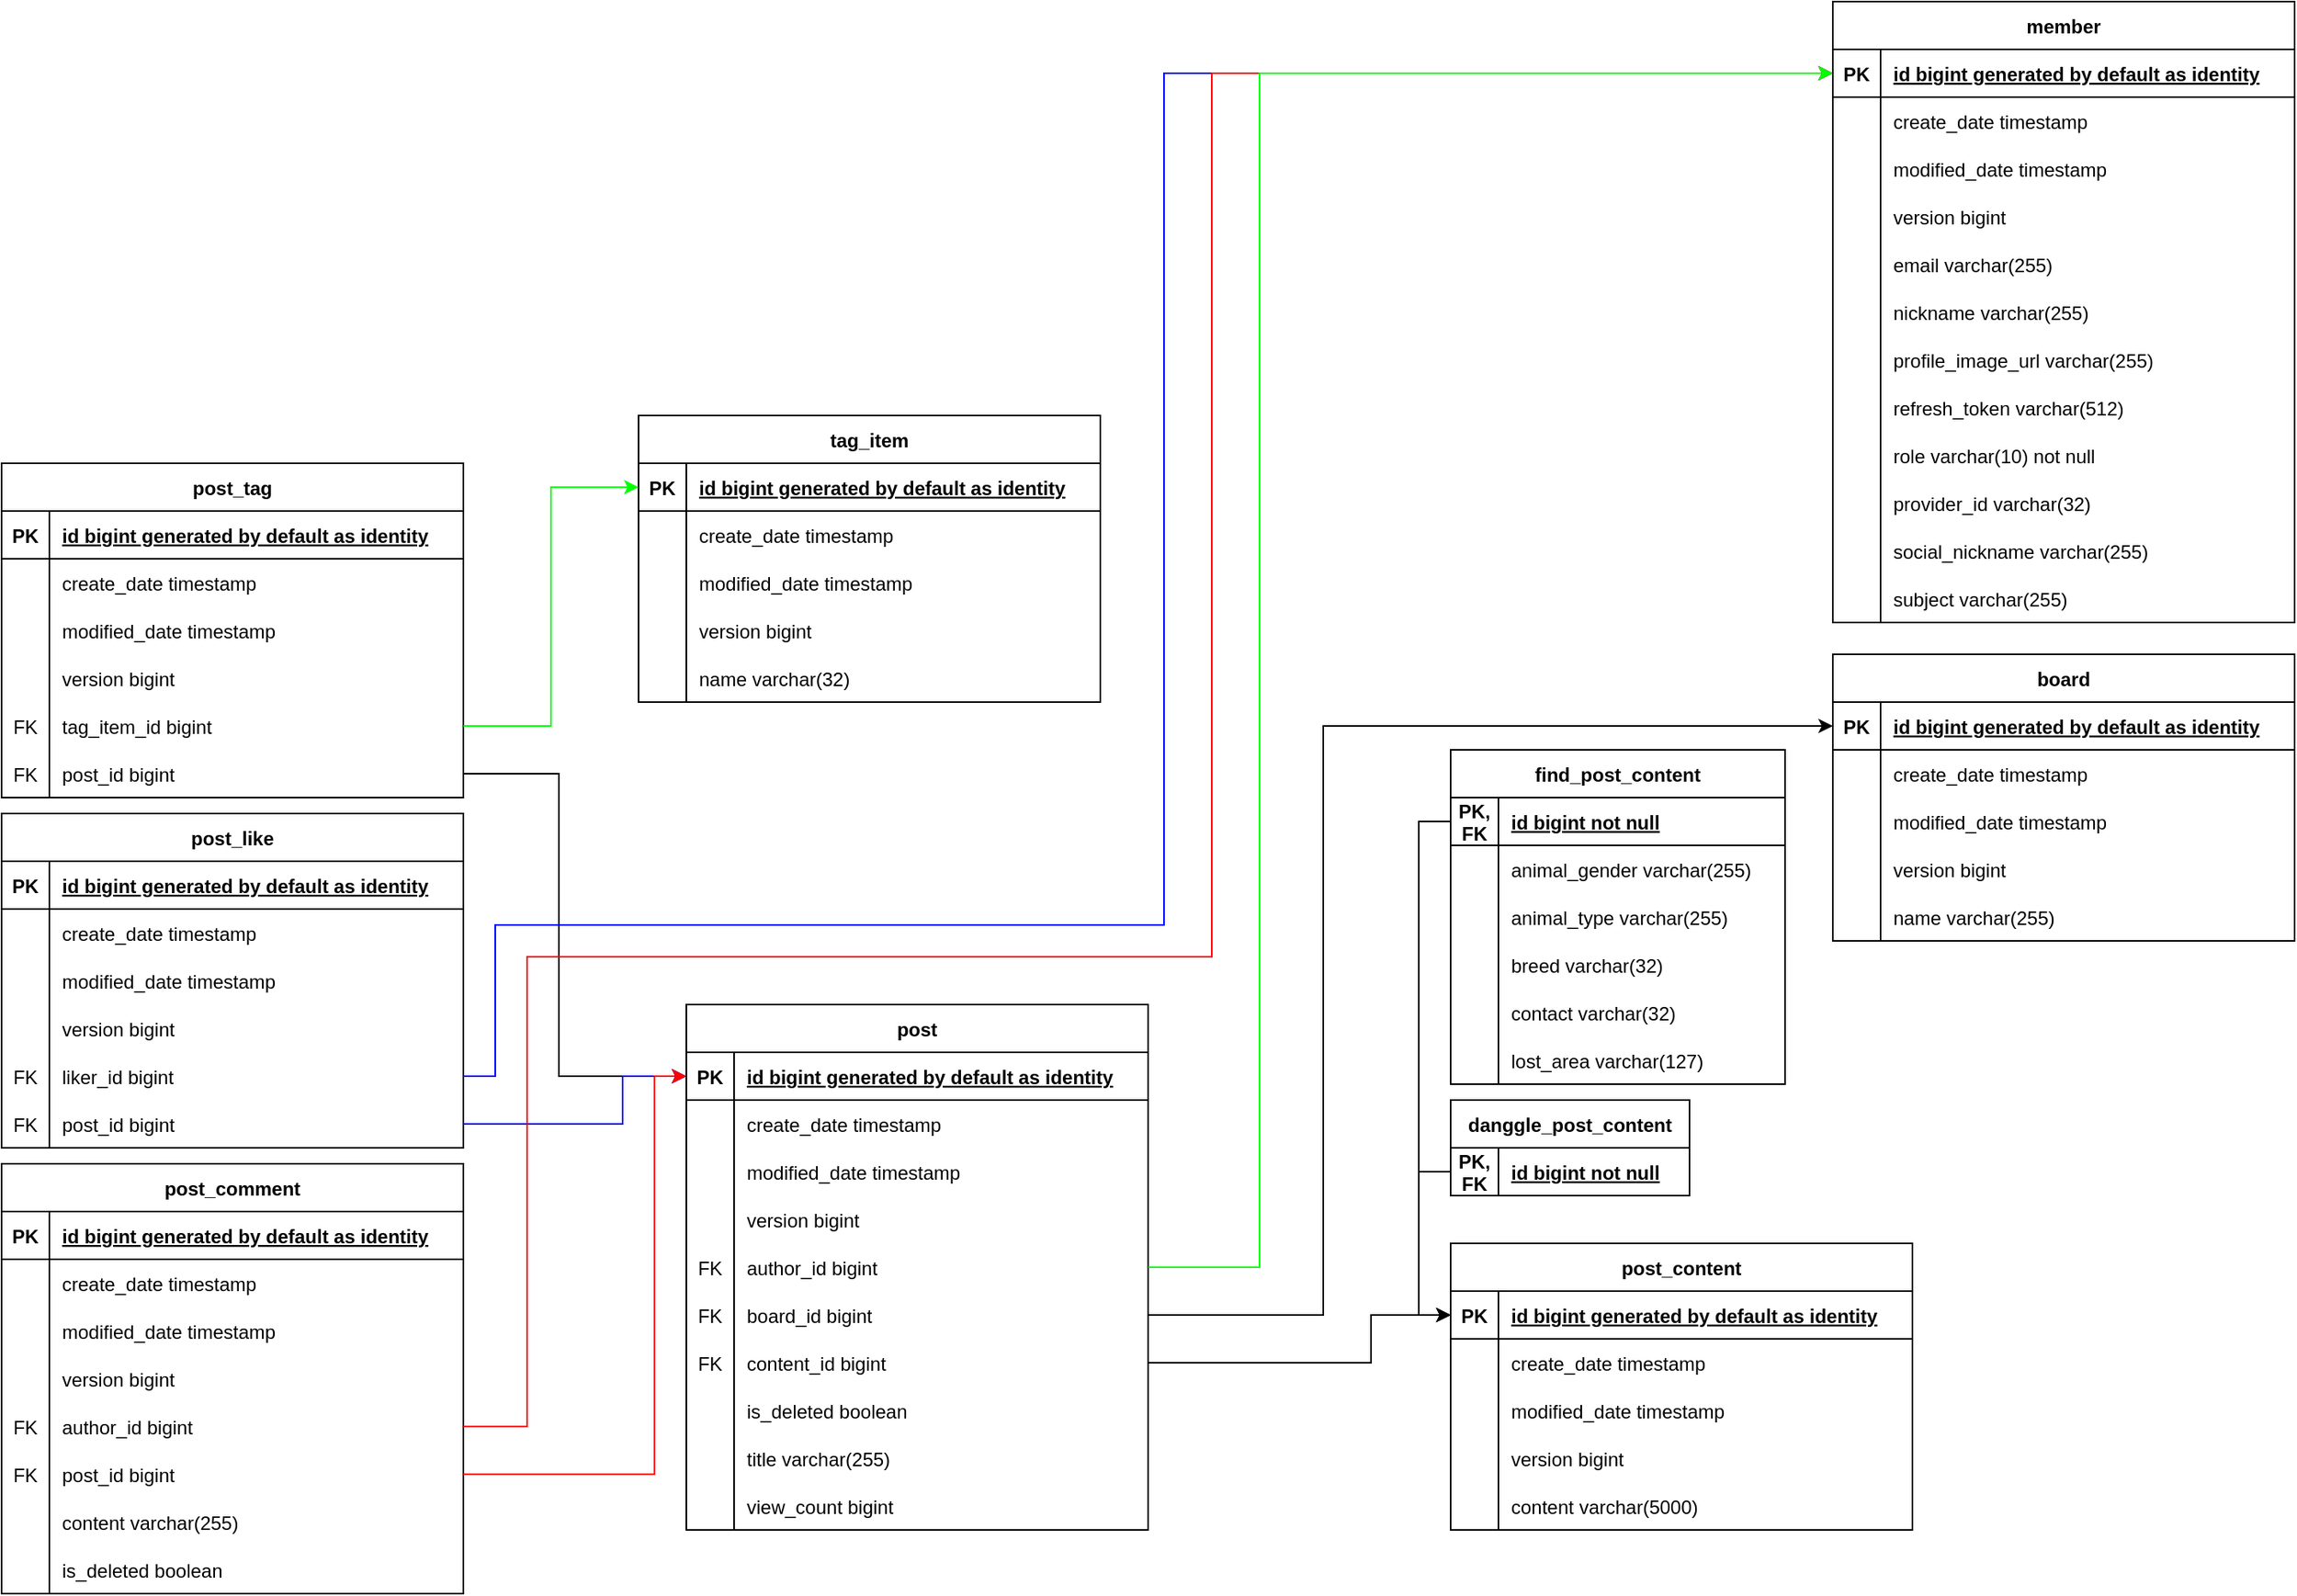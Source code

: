 <mxfile version="21.6.1" type="device">
  <diagram id="R2lEEEUBdFMjLlhIrx00" name="Page-1">
    <mxGraphModel dx="3336" dy="2458" grid="1" gridSize="10" guides="1" tooltips="1" connect="1" arrows="1" fold="1" page="1" pageScale="1" pageWidth="850" pageHeight="1100" math="0" shadow="0" extFonts="Permanent Marker^https://fonts.googleapis.com/css?family=Permanent+Marker">
      <root>
        <mxCell id="0" />
        <mxCell id="1" parent="0" />
        <mxCell id="ySbwYn6DE-72btF0oiZ1-447" value="board" style="shape=table;startSize=30;container=1;collapsible=1;childLayout=tableLayout;fixedRows=1;rowLines=0;fontStyle=1;align=center;resizeLast=1;" vertex="1" parent="1">
          <mxGeometry x="-540" y="-680" width="290" height="180" as="geometry" />
        </mxCell>
        <mxCell id="ySbwYn6DE-72btF0oiZ1-448" value="" style="shape=tableRow;horizontal=0;startSize=0;swimlaneHead=0;swimlaneBody=0;fillColor=none;collapsible=0;dropTarget=0;points=[[0,0.5],[1,0.5]];portConstraint=eastwest;strokeColor=inherit;top=0;left=0;right=0;bottom=1;" vertex="1" parent="ySbwYn6DE-72btF0oiZ1-447">
          <mxGeometry y="30" width="290" height="30" as="geometry" />
        </mxCell>
        <mxCell id="ySbwYn6DE-72btF0oiZ1-449" value="PK" style="shape=partialRectangle;overflow=hidden;connectable=0;fillColor=none;strokeColor=inherit;top=0;left=0;bottom=0;right=0;fontStyle=1;" vertex="1" parent="ySbwYn6DE-72btF0oiZ1-448">
          <mxGeometry width="30" height="30" as="geometry">
            <mxRectangle width="30" height="30" as="alternateBounds" />
          </mxGeometry>
        </mxCell>
        <mxCell id="ySbwYn6DE-72btF0oiZ1-450" value="id bigint generated by default as identity" style="shape=partialRectangle;overflow=hidden;connectable=0;fillColor=none;align=left;strokeColor=inherit;top=0;left=0;bottom=0;right=0;spacingLeft=6;fontStyle=5;" vertex="1" parent="ySbwYn6DE-72btF0oiZ1-448">
          <mxGeometry x="30" width="260" height="30" as="geometry">
            <mxRectangle width="260" height="30" as="alternateBounds" />
          </mxGeometry>
        </mxCell>
        <mxCell id="ySbwYn6DE-72btF0oiZ1-451" value="" style="shape=tableRow;horizontal=0;startSize=0;swimlaneHead=0;swimlaneBody=0;fillColor=none;collapsible=0;dropTarget=0;points=[[0,0.5],[1,0.5]];portConstraint=eastwest;strokeColor=inherit;top=0;left=0;right=0;bottom=0;" vertex="1" parent="ySbwYn6DE-72btF0oiZ1-447">
          <mxGeometry y="60" width="290" height="30" as="geometry" />
        </mxCell>
        <mxCell id="ySbwYn6DE-72btF0oiZ1-452" value="" style="shape=partialRectangle;overflow=hidden;connectable=0;fillColor=none;strokeColor=inherit;top=0;left=0;bottom=0;right=0;" vertex="1" parent="ySbwYn6DE-72btF0oiZ1-451">
          <mxGeometry width="30" height="30" as="geometry">
            <mxRectangle width="30" height="30" as="alternateBounds" />
          </mxGeometry>
        </mxCell>
        <mxCell id="ySbwYn6DE-72btF0oiZ1-453" value="create_date timestamp" style="shape=partialRectangle;overflow=hidden;connectable=0;fillColor=none;align=left;strokeColor=inherit;top=0;left=0;bottom=0;right=0;spacingLeft=6;" vertex="1" parent="ySbwYn6DE-72btF0oiZ1-451">
          <mxGeometry x="30" width="260" height="30" as="geometry">
            <mxRectangle width="260" height="30" as="alternateBounds" />
          </mxGeometry>
        </mxCell>
        <mxCell id="ySbwYn6DE-72btF0oiZ1-454" value="" style="shape=tableRow;horizontal=0;startSize=0;swimlaneHead=0;swimlaneBody=0;fillColor=none;collapsible=0;dropTarget=0;points=[[0,0.5],[1,0.5]];portConstraint=eastwest;strokeColor=inherit;top=0;left=0;right=0;bottom=0;" vertex="1" parent="ySbwYn6DE-72btF0oiZ1-447">
          <mxGeometry y="90" width="290" height="30" as="geometry" />
        </mxCell>
        <mxCell id="ySbwYn6DE-72btF0oiZ1-455" value="" style="shape=partialRectangle;overflow=hidden;connectable=0;fillColor=none;strokeColor=inherit;top=0;left=0;bottom=0;right=0;" vertex="1" parent="ySbwYn6DE-72btF0oiZ1-454">
          <mxGeometry width="30" height="30" as="geometry">
            <mxRectangle width="30" height="30" as="alternateBounds" />
          </mxGeometry>
        </mxCell>
        <mxCell id="ySbwYn6DE-72btF0oiZ1-456" value="modified_date timestamp" style="shape=partialRectangle;overflow=hidden;connectable=0;fillColor=none;align=left;strokeColor=inherit;top=0;left=0;bottom=0;right=0;spacingLeft=6;" vertex="1" parent="ySbwYn6DE-72btF0oiZ1-454">
          <mxGeometry x="30" width="260" height="30" as="geometry">
            <mxRectangle width="260" height="30" as="alternateBounds" />
          </mxGeometry>
        </mxCell>
        <mxCell id="ySbwYn6DE-72btF0oiZ1-457" value="" style="shape=tableRow;horizontal=0;startSize=0;swimlaneHead=0;swimlaneBody=0;fillColor=none;collapsible=0;dropTarget=0;points=[[0,0.5],[1,0.5]];portConstraint=eastwest;strokeColor=inherit;top=0;left=0;right=0;bottom=0;" vertex="1" parent="ySbwYn6DE-72btF0oiZ1-447">
          <mxGeometry y="120" width="290" height="30" as="geometry" />
        </mxCell>
        <mxCell id="ySbwYn6DE-72btF0oiZ1-458" value="" style="shape=partialRectangle;overflow=hidden;connectable=0;fillColor=none;strokeColor=inherit;top=0;left=0;bottom=0;right=0;" vertex="1" parent="ySbwYn6DE-72btF0oiZ1-457">
          <mxGeometry width="30" height="30" as="geometry">
            <mxRectangle width="30" height="30" as="alternateBounds" />
          </mxGeometry>
        </mxCell>
        <mxCell id="ySbwYn6DE-72btF0oiZ1-459" value="version bigint" style="shape=partialRectangle;overflow=hidden;connectable=0;fillColor=none;align=left;strokeColor=inherit;top=0;left=0;bottom=0;right=0;spacingLeft=6;" vertex="1" parent="ySbwYn6DE-72btF0oiZ1-457">
          <mxGeometry x="30" width="260" height="30" as="geometry">
            <mxRectangle width="260" height="30" as="alternateBounds" />
          </mxGeometry>
        </mxCell>
        <mxCell id="ySbwYn6DE-72btF0oiZ1-460" value="" style="shape=tableRow;horizontal=0;startSize=0;swimlaneHead=0;swimlaneBody=0;fillColor=none;collapsible=0;dropTarget=0;points=[[0,0.5],[1,0.5]];portConstraint=eastwest;strokeColor=inherit;top=0;left=0;right=0;bottom=0;" vertex="1" parent="ySbwYn6DE-72btF0oiZ1-447">
          <mxGeometry y="150" width="290" height="30" as="geometry" />
        </mxCell>
        <mxCell id="ySbwYn6DE-72btF0oiZ1-461" value="" style="shape=partialRectangle;overflow=hidden;connectable=0;fillColor=none;strokeColor=inherit;top=0;left=0;bottom=0;right=0;" vertex="1" parent="ySbwYn6DE-72btF0oiZ1-460">
          <mxGeometry width="30" height="30" as="geometry">
            <mxRectangle width="30" height="30" as="alternateBounds" />
          </mxGeometry>
        </mxCell>
        <mxCell id="ySbwYn6DE-72btF0oiZ1-462" value="name varchar(255)" style="shape=partialRectangle;overflow=hidden;connectable=0;fillColor=none;align=left;strokeColor=inherit;top=0;left=0;bottom=0;right=0;spacingLeft=6;" vertex="1" parent="ySbwYn6DE-72btF0oiZ1-460">
          <mxGeometry x="30" width="260" height="30" as="geometry">
            <mxRectangle width="260" height="30" as="alternateBounds" />
          </mxGeometry>
        </mxCell>
        <mxCell id="ySbwYn6DE-72btF0oiZ1-463" value="danggle_post_content" style="shape=table;startSize=30;container=1;collapsible=1;childLayout=tableLayout;fixedRows=1;rowLines=0;fontStyle=1;align=center;resizeLast=1;" vertex="1" parent="1">
          <mxGeometry x="-780" y="-400" width="150" height="60" as="geometry" />
        </mxCell>
        <mxCell id="ySbwYn6DE-72btF0oiZ1-464" value="" style="shape=tableRow;horizontal=0;startSize=0;swimlaneHead=0;swimlaneBody=0;fillColor=none;collapsible=0;dropTarget=0;points=[[0,0.5],[1,0.5]];portConstraint=eastwest;strokeColor=inherit;top=0;left=0;right=0;bottom=1;" vertex="1" parent="ySbwYn6DE-72btF0oiZ1-463">
          <mxGeometry y="30" width="150" height="30" as="geometry" />
        </mxCell>
        <mxCell id="ySbwYn6DE-72btF0oiZ1-465" value="PK,&#xa;FK" style="shape=partialRectangle;overflow=hidden;connectable=0;fillColor=none;strokeColor=inherit;top=0;left=0;bottom=0;right=0;fontStyle=1;" vertex="1" parent="ySbwYn6DE-72btF0oiZ1-464">
          <mxGeometry width="30" height="30" as="geometry">
            <mxRectangle width="30" height="30" as="alternateBounds" />
          </mxGeometry>
        </mxCell>
        <mxCell id="ySbwYn6DE-72btF0oiZ1-466" value="id bigint not null" style="shape=partialRectangle;overflow=hidden;connectable=0;fillColor=none;align=left;strokeColor=inherit;top=0;left=0;bottom=0;right=0;spacingLeft=6;fontStyle=5;" vertex="1" parent="ySbwYn6DE-72btF0oiZ1-464">
          <mxGeometry x="30" width="120" height="30" as="geometry">
            <mxRectangle width="120" height="30" as="alternateBounds" />
          </mxGeometry>
        </mxCell>
        <mxCell id="ySbwYn6DE-72btF0oiZ1-467" value="find_post_content" style="shape=table;startSize=30;container=1;collapsible=1;childLayout=tableLayout;fixedRows=1;rowLines=0;fontStyle=1;align=center;resizeLast=1;" vertex="1" parent="1">
          <mxGeometry x="-780" y="-620" width="210" height="210" as="geometry" />
        </mxCell>
        <mxCell id="ySbwYn6DE-72btF0oiZ1-468" value="" style="shape=tableRow;horizontal=0;startSize=0;swimlaneHead=0;swimlaneBody=0;fillColor=none;collapsible=0;dropTarget=0;points=[[0,0.5],[1,0.5]];portConstraint=eastwest;strokeColor=inherit;top=0;left=0;right=0;bottom=1;" vertex="1" parent="ySbwYn6DE-72btF0oiZ1-467">
          <mxGeometry y="30" width="210" height="30" as="geometry" />
        </mxCell>
        <mxCell id="ySbwYn6DE-72btF0oiZ1-469" value="PK,&#xa;FK" style="shape=partialRectangle;overflow=hidden;connectable=0;fillColor=none;strokeColor=inherit;top=0;left=0;bottom=0;right=0;fontStyle=1;" vertex="1" parent="ySbwYn6DE-72btF0oiZ1-468">
          <mxGeometry width="30" height="30" as="geometry">
            <mxRectangle width="30" height="30" as="alternateBounds" />
          </mxGeometry>
        </mxCell>
        <mxCell id="ySbwYn6DE-72btF0oiZ1-470" value="id bigint not null" style="shape=partialRectangle;overflow=hidden;connectable=0;fillColor=none;align=left;strokeColor=inherit;top=0;left=0;bottom=0;right=0;spacingLeft=6;fontStyle=5;" vertex="1" parent="ySbwYn6DE-72btF0oiZ1-468">
          <mxGeometry x="30" width="180" height="30" as="geometry">
            <mxRectangle width="180" height="30" as="alternateBounds" />
          </mxGeometry>
        </mxCell>
        <mxCell id="ySbwYn6DE-72btF0oiZ1-471" value="" style="shape=tableRow;horizontal=0;startSize=0;swimlaneHead=0;swimlaneBody=0;fillColor=none;collapsible=0;dropTarget=0;points=[[0,0.5],[1,0.5]];portConstraint=eastwest;strokeColor=inherit;top=0;left=0;right=0;bottom=0;" vertex="1" parent="ySbwYn6DE-72btF0oiZ1-467">
          <mxGeometry y="60" width="210" height="30" as="geometry" />
        </mxCell>
        <mxCell id="ySbwYn6DE-72btF0oiZ1-472" value="" style="shape=partialRectangle;overflow=hidden;connectable=0;fillColor=none;strokeColor=inherit;top=0;left=0;bottom=0;right=0;" vertex="1" parent="ySbwYn6DE-72btF0oiZ1-471">
          <mxGeometry width="30" height="30" as="geometry">
            <mxRectangle width="30" height="30" as="alternateBounds" />
          </mxGeometry>
        </mxCell>
        <mxCell id="ySbwYn6DE-72btF0oiZ1-473" value="animal_gender varchar(255)" style="shape=partialRectangle;overflow=hidden;connectable=0;fillColor=none;align=left;strokeColor=inherit;top=0;left=0;bottom=0;right=0;spacingLeft=6;" vertex="1" parent="ySbwYn6DE-72btF0oiZ1-471">
          <mxGeometry x="30" width="180" height="30" as="geometry">
            <mxRectangle width="180" height="30" as="alternateBounds" />
          </mxGeometry>
        </mxCell>
        <mxCell id="ySbwYn6DE-72btF0oiZ1-474" value="" style="shape=tableRow;horizontal=0;startSize=0;swimlaneHead=0;swimlaneBody=0;fillColor=none;collapsible=0;dropTarget=0;points=[[0,0.5],[1,0.5]];portConstraint=eastwest;strokeColor=inherit;top=0;left=0;right=0;bottom=0;" vertex="1" parent="ySbwYn6DE-72btF0oiZ1-467">
          <mxGeometry y="90" width="210" height="30" as="geometry" />
        </mxCell>
        <mxCell id="ySbwYn6DE-72btF0oiZ1-475" value="" style="shape=partialRectangle;overflow=hidden;connectable=0;fillColor=none;strokeColor=inherit;top=0;left=0;bottom=0;right=0;" vertex="1" parent="ySbwYn6DE-72btF0oiZ1-474">
          <mxGeometry width="30" height="30" as="geometry">
            <mxRectangle width="30" height="30" as="alternateBounds" />
          </mxGeometry>
        </mxCell>
        <mxCell id="ySbwYn6DE-72btF0oiZ1-476" value="animal_type varchar(255)" style="shape=partialRectangle;overflow=hidden;connectable=0;fillColor=none;align=left;strokeColor=inherit;top=0;left=0;bottom=0;right=0;spacingLeft=6;" vertex="1" parent="ySbwYn6DE-72btF0oiZ1-474">
          <mxGeometry x="30" width="180" height="30" as="geometry">
            <mxRectangle width="180" height="30" as="alternateBounds" />
          </mxGeometry>
        </mxCell>
        <mxCell id="ySbwYn6DE-72btF0oiZ1-477" value="" style="shape=tableRow;horizontal=0;startSize=0;swimlaneHead=0;swimlaneBody=0;fillColor=none;collapsible=0;dropTarget=0;points=[[0,0.5],[1,0.5]];portConstraint=eastwest;strokeColor=inherit;top=0;left=0;right=0;bottom=0;" vertex="1" parent="ySbwYn6DE-72btF0oiZ1-467">
          <mxGeometry y="120" width="210" height="30" as="geometry" />
        </mxCell>
        <mxCell id="ySbwYn6DE-72btF0oiZ1-478" value="" style="shape=partialRectangle;overflow=hidden;connectable=0;fillColor=none;strokeColor=inherit;top=0;left=0;bottom=0;right=0;" vertex="1" parent="ySbwYn6DE-72btF0oiZ1-477">
          <mxGeometry width="30" height="30" as="geometry">
            <mxRectangle width="30" height="30" as="alternateBounds" />
          </mxGeometry>
        </mxCell>
        <mxCell id="ySbwYn6DE-72btF0oiZ1-479" value="breed varchar(32)" style="shape=partialRectangle;overflow=hidden;connectable=0;fillColor=none;align=left;strokeColor=inherit;top=0;left=0;bottom=0;right=0;spacingLeft=6;" vertex="1" parent="ySbwYn6DE-72btF0oiZ1-477">
          <mxGeometry x="30" width="180" height="30" as="geometry">
            <mxRectangle width="180" height="30" as="alternateBounds" />
          </mxGeometry>
        </mxCell>
        <mxCell id="ySbwYn6DE-72btF0oiZ1-480" value="" style="shape=tableRow;horizontal=0;startSize=0;swimlaneHead=0;swimlaneBody=0;fillColor=none;collapsible=0;dropTarget=0;points=[[0,0.5],[1,0.5]];portConstraint=eastwest;strokeColor=inherit;top=0;left=0;right=0;bottom=0;" vertex="1" parent="ySbwYn6DE-72btF0oiZ1-467">
          <mxGeometry y="150" width="210" height="30" as="geometry" />
        </mxCell>
        <mxCell id="ySbwYn6DE-72btF0oiZ1-481" value="" style="shape=partialRectangle;overflow=hidden;connectable=0;fillColor=none;strokeColor=inherit;top=0;left=0;bottom=0;right=0;" vertex="1" parent="ySbwYn6DE-72btF0oiZ1-480">
          <mxGeometry width="30" height="30" as="geometry">
            <mxRectangle width="30" height="30" as="alternateBounds" />
          </mxGeometry>
        </mxCell>
        <mxCell id="ySbwYn6DE-72btF0oiZ1-482" value="contact varchar(32)" style="shape=partialRectangle;overflow=hidden;connectable=0;fillColor=none;align=left;strokeColor=inherit;top=0;left=0;bottom=0;right=0;spacingLeft=6;" vertex="1" parent="ySbwYn6DE-72btF0oiZ1-480">
          <mxGeometry x="30" width="180" height="30" as="geometry">
            <mxRectangle width="180" height="30" as="alternateBounds" />
          </mxGeometry>
        </mxCell>
        <mxCell id="ySbwYn6DE-72btF0oiZ1-483" value="" style="shape=tableRow;horizontal=0;startSize=0;swimlaneHead=0;swimlaneBody=0;fillColor=none;collapsible=0;dropTarget=0;points=[[0,0.5],[1,0.5]];portConstraint=eastwest;strokeColor=inherit;top=0;left=0;right=0;bottom=0;" vertex="1" parent="ySbwYn6DE-72btF0oiZ1-467">
          <mxGeometry y="180" width="210" height="30" as="geometry" />
        </mxCell>
        <mxCell id="ySbwYn6DE-72btF0oiZ1-484" value="" style="shape=partialRectangle;overflow=hidden;connectable=0;fillColor=none;strokeColor=inherit;top=0;left=0;bottom=0;right=0;" vertex="1" parent="ySbwYn6DE-72btF0oiZ1-483">
          <mxGeometry width="30" height="30" as="geometry">
            <mxRectangle width="30" height="30" as="alternateBounds" />
          </mxGeometry>
        </mxCell>
        <mxCell id="ySbwYn6DE-72btF0oiZ1-485" value="lost_area varchar(127)" style="shape=partialRectangle;overflow=hidden;connectable=0;fillColor=none;align=left;strokeColor=inherit;top=0;left=0;bottom=0;right=0;spacingLeft=6;" vertex="1" parent="ySbwYn6DE-72btF0oiZ1-483">
          <mxGeometry x="30" width="180" height="30" as="geometry">
            <mxRectangle width="180" height="30" as="alternateBounds" />
          </mxGeometry>
        </mxCell>
        <mxCell id="ySbwYn6DE-72btF0oiZ1-486" value="member" style="shape=table;startSize=30;container=1;collapsible=1;childLayout=tableLayout;fixedRows=1;rowLines=0;fontStyle=1;align=center;resizeLast=1;" vertex="1" parent="1">
          <mxGeometry x="-540" y="-1090" width="290" height="390" as="geometry" />
        </mxCell>
        <mxCell id="ySbwYn6DE-72btF0oiZ1-487" value="" style="shape=tableRow;horizontal=0;startSize=0;swimlaneHead=0;swimlaneBody=0;fillColor=none;collapsible=0;dropTarget=0;points=[[0,0.5],[1,0.5]];portConstraint=eastwest;strokeColor=inherit;top=0;left=0;right=0;bottom=1;" vertex="1" parent="ySbwYn6DE-72btF0oiZ1-486">
          <mxGeometry y="30" width="290" height="30" as="geometry" />
        </mxCell>
        <mxCell id="ySbwYn6DE-72btF0oiZ1-488" value="PK" style="shape=partialRectangle;overflow=hidden;connectable=0;fillColor=none;strokeColor=inherit;top=0;left=0;bottom=0;right=0;fontStyle=1;" vertex="1" parent="ySbwYn6DE-72btF0oiZ1-487">
          <mxGeometry width="30" height="30" as="geometry">
            <mxRectangle width="30" height="30" as="alternateBounds" />
          </mxGeometry>
        </mxCell>
        <mxCell id="ySbwYn6DE-72btF0oiZ1-489" value="id bigint generated by default as identity" style="shape=partialRectangle;overflow=hidden;connectable=0;fillColor=none;align=left;strokeColor=inherit;top=0;left=0;bottom=0;right=0;spacingLeft=6;fontStyle=5;" vertex="1" parent="ySbwYn6DE-72btF0oiZ1-487">
          <mxGeometry x="30" width="260" height="30" as="geometry">
            <mxRectangle width="260" height="30" as="alternateBounds" />
          </mxGeometry>
        </mxCell>
        <mxCell id="ySbwYn6DE-72btF0oiZ1-490" value="" style="shape=tableRow;horizontal=0;startSize=0;swimlaneHead=0;swimlaneBody=0;fillColor=none;collapsible=0;dropTarget=0;points=[[0,0.5],[1,0.5]];portConstraint=eastwest;strokeColor=inherit;top=0;left=0;right=0;bottom=0;" vertex="1" parent="ySbwYn6DE-72btF0oiZ1-486">
          <mxGeometry y="60" width="290" height="30" as="geometry" />
        </mxCell>
        <mxCell id="ySbwYn6DE-72btF0oiZ1-491" value="" style="shape=partialRectangle;overflow=hidden;connectable=0;fillColor=none;strokeColor=inherit;top=0;left=0;bottom=0;right=0;" vertex="1" parent="ySbwYn6DE-72btF0oiZ1-490">
          <mxGeometry width="30" height="30" as="geometry">
            <mxRectangle width="30" height="30" as="alternateBounds" />
          </mxGeometry>
        </mxCell>
        <mxCell id="ySbwYn6DE-72btF0oiZ1-492" value="create_date timestamp" style="shape=partialRectangle;overflow=hidden;connectable=0;fillColor=none;align=left;strokeColor=inherit;top=0;left=0;bottom=0;right=0;spacingLeft=6;" vertex="1" parent="ySbwYn6DE-72btF0oiZ1-490">
          <mxGeometry x="30" width="260" height="30" as="geometry">
            <mxRectangle width="260" height="30" as="alternateBounds" />
          </mxGeometry>
        </mxCell>
        <mxCell id="ySbwYn6DE-72btF0oiZ1-493" value="" style="shape=tableRow;horizontal=0;startSize=0;swimlaneHead=0;swimlaneBody=0;fillColor=none;collapsible=0;dropTarget=0;points=[[0,0.5],[1,0.5]];portConstraint=eastwest;strokeColor=inherit;top=0;left=0;right=0;bottom=0;" vertex="1" parent="ySbwYn6DE-72btF0oiZ1-486">
          <mxGeometry y="90" width="290" height="30" as="geometry" />
        </mxCell>
        <mxCell id="ySbwYn6DE-72btF0oiZ1-494" value="" style="shape=partialRectangle;overflow=hidden;connectable=0;fillColor=none;strokeColor=inherit;top=0;left=0;bottom=0;right=0;" vertex="1" parent="ySbwYn6DE-72btF0oiZ1-493">
          <mxGeometry width="30" height="30" as="geometry">
            <mxRectangle width="30" height="30" as="alternateBounds" />
          </mxGeometry>
        </mxCell>
        <mxCell id="ySbwYn6DE-72btF0oiZ1-495" value="modified_date timestamp" style="shape=partialRectangle;overflow=hidden;connectable=0;fillColor=none;align=left;strokeColor=inherit;top=0;left=0;bottom=0;right=0;spacingLeft=6;" vertex="1" parent="ySbwYn6DE-72btF0oiZ1-493">
          <mxGeometry x="30" width="260" height="30" as="geometry">
            <mxRectangle width="260" height="30" as="alternateBounds" />
          </mxGeometry>
        </mxCell>
        <mxCell id="ySbwYn6DE-72btF0oiZ1-496" value="" style="shape=tableRow;horizontal=0;startSize=0;swimlaneHead=0;swimlaneBody=0;fillColor=none;collapsible=0;dropTarget=0;points=[[0,0.5],[1,0.5]];portConstraint=eastwest;strokeColor=inherit;top=0;left=0;right=0;bottom=0;" vertex="1" parent="ySbwYn6DE-72btF0oiZ1-486">
          <mxGeometry y="120" width="290" height="30" as="geometry" />
        </mxCell>
        <mxCell id="ySbwYn6DE-72btF0oiZ1-497" value="" style="shape=partialRectangle;overflow=hidden;connectable=0;fillColor=none;strokeColor=inherit;top=0;left=0;bottom=0;right=0;" vertex="1" parent="ySbwYn6DE-72btF0oiZ1-496">
          <mxGeometry width="30" height="30" as="geometry">
            <mxRectangle width="30" height="30" as="alternateBounds" />
          </mxGeometry>
        </mxCell>
        <mxCell id="ySbwYn6DE-72btF0oiZ1-498" value="version bigint" style="shape=partialRectangle;overflow=hidden;connectable=0;fillColor=none;align=left;strokeColor=inherit;top=0;left=0;bottom=0;right=0;spacingLeft=6;" vertex="1" parent="ySbwYn6DE-72btF0oiZ1-496">
          <mxGeometry x="30" width="260" height="30" as="geometry">
            <mxRectangle width="260" height="30" as="alternateBounds" />
          </mxGeometry>
        </mxCell>
        <mxCell id="ySbwYn6DE-72btF0oiZ1-499" value="" style="shape=tableRow;horizontal=0;startSize=0;swimlaneHead=0;swimlaneBody=0;fillColor=none;collapsible=0;dropTarget=0;points=[[0,0.5],[1,0.5]];portConstraint=eastwest;strokeColor=inherit;top=0;left=0;right=0;bottom=0;" vertex="1" parent="ySbwYn6DE-72btF0oiZ1-486">
          <mxGeometry y="150" width="290" height="30" as="geometry" />
        </mxCell>
        <mxCell id="ySbwYn6DE-72btF0oiZ1-500" value="" style="shape=partialRectangle;overflow=hidden;connectable=0;fillColor=none;strokeColor=inherit;top=0;left=0;bottom=0;right=0;" vertex="1" parent="ySbwYn6DE-72btF0oiZ1-499">
          <mxGeometry width="30" height="30" as="geometry">
            <mxRectangle width="30" height="30" as="alternateBounds" />
          </mxGeometry>
        </mxCell>
        <mxCell id="ySbwYn6DE-72btF0oiZ1-501" value="email varchar(255)" style="shape=partialRectangle;overflow=hidden;connectable=0;fillColor=none;align=left;strokeColor=inherit;top=0;left=0;bottom=0;right=0;spacingLeft=6;" vertex="1" parent="ySbwYn6DE-72btF0oiZ1-499">
          <mxGeometry x="30" width="260" height="30" as="geometry">
            <mxRectangle width="260" height="30" as="alternateBounds" />
          </mxGeometry>
        </mxCell>
        <mxCell id="ySbwYn6DE-72btF0oiZ1-502" value="" style="shape=tableRow;horizontal=0;startSize=0;swimlaneHead=0;swimlaneBody=0;fillColor=none;collapsible=0;dropTarget=0;points=[[0,0.5],[1,0.5]];portConstraint=eastwest;strokeColor=inherit;top=0;left=0;right=0;bottom=0;" vertex="1" parent="ySbwYn6DE-72btF0oiZ1-486">
          <mxGeometry y="180" width="290" height="30" as="geometry" />
        </mxCell>
        <mxCell id="ySbwYn6DE-72btF0oiZ1-503" value="" style="shape=partialRectangle;overflow=hidden;connectable=0;fillColor=none;strokeColor=inherit;top=0;left=0;bottom=0;right=0;" vertex="1" parent="ySbwYn6DE-72btF0oiZ1-502">
          <mxGeometry width="30" height="30" as="geometry">
            <mxRectangle width="30" height="30" as="alternateBounds" />
          </mxGeometry>
        </mxCell>
        <mxCell id="ySbwYn6DE-72btF0oiZ1-504" value="nickname varchar(255)" style="shape=partialRectangle;overflow=hidden;connectable=0;fillColor=none;align=left;strokeColor=inherit;top=0;left=0;bottom=0;right=0;spacingLeft=6;" vertex="1" parent="ySbwYn6DE-72btF0oiZ1-502">
          <mxGeometry x="30" width="260" height="30" as="geometry">
            <mxRectangle width="260" height="30" as="alternateBounds" />
          </mxGeometry>
        </mxCell>
        <mxCell id="ySbwYn6DE-72btF0oiZ1-505" value="" style="shape=tableRow;horizontal=0;startSize=0;swimlaneHead=0;swimlaneBody=0;fillColor=none;collapsible=0;dropTarget=0;points=[[0,0.5],[1,0.5]];portConstraint=eastwest;strokeColor=inherit;top=0;left=0;right=0;bottom=0;" vertex="1" parent="ySbwYn6DE-72btF0oiZ1-486">
          <mxGeometry y="210" width="290" height="30" as="geometry" />
        </mxCell>
        <mxCell id="ySbwYn6DE-72btF0oiZ1-506" value="" style="shape=partialRectangle;overflow=hidden;connectable=0;fillColor=none;strokeColor=inherit;top=0;left=0;bottom=0;right=0;" vertex="1" parent="ySbwYn6DE-72btF0oiZ1-505">
          <mxGeometry width="30" height="30" as="geometry">
            <mxRectangle width="30" height="30" as="alternateBounds" />
          </mxGeometry>
        </mxCell>
        <mxCell id="ySbwYn6DE-72btF0oiZ1-507" value="profile_image_url varchar(255)" style="shape=partialRectangle;overflow=hidden;connectable=0;fillColor=none;align=left;strokeColor=inherit;top=0;left=0;bottom=0;right=0;spacingLeft=6;" vertex="1" parent="ySbwYn6DE-72btF0oiZ1-505">
          <mxGeometry x="30" width="260" height="30" as="geometry">
            <mxRectangle width="260" height="30" as="alternateBounds" />
          </mxGeometry>
        </mxCell>
        <mxCell id="ySbwYn6DE-72btF0oiZ1-508" value="" style="shape=tableRow;horizontal=0;startSize=0;swimlaneHead=0;swimlaneBody=0;fillColor=none;collapsible=0;dropTarget=0;points=[[0,0.5],[1,0.5]];portConstraint=eastwest;strokeColor=inherit;top=0;left=0;right=0;bottom=0;" vertex="1" parent="ySbwYn6DE-72btF0oiZ1-486">
          <mxGeometry y="240" width="290" height="30" as="geometry" />
        </mxCell>
        <mxCell id="ySbwYn6DE-72btF0oiZ1-509" value="" style="shape=partialRectangle;overflow=hidden;connectable=0;fillColor=none;strokeColor=inherit;top=0;left=0;bottom=0;right=0;" vertex="1" parent="ySbwYn6DE-72btF0oiZ1-508">
          <mxGeometry width="30" height="30" as="geometry">
            <mxRectangle width="30" height="30" as="alternateBounds" />
          </mxGeometry>
        </mxCell>
        <mxCell id="ySbwYn6DE-72btF0oiZ1-510" value="refresh_token varchar(512)" style="shape=partialRectangle;overflow=hidden;connectable=0;fillColor=none;align=left;strokeColor=inherit;top=0;left=0;bottom=0;right=0;spacingLeft=6;" vertex="1" parent="ySbwYn6DE-72btF0oiZ1-508">
          <mxGeometry x="30" width="260" height="30" as="geometry">
            <mxRectangle width="260" height="30" as="alternateBounds" />
          </mxGeometry>
        </mxCell>
        <mxCell id="ySbwYn6DE-72btF0oiZ1-511" value="" style="shape=tableRow;horizontal=0;startSize=0;swimlaneHead=0;swimlaneBody=0;fillColor=none;collapsible=0;dropTarget=0;points=[[0,0.5],[1,0.5]];portConstraint=eastwest;strokeColor=inherit;top=0;left=0;right=0;bottom=0;" vertex="1" parent="ySbwYn6DE-72btF0oiZ1-486">
          <mxGeometry y="270" width="290" height="30" as="geometry" />
        </mxCell>
        <mxCell id="ySbwYn6DE-72btF0oiZ1-512" value="" style="shape=partialRectangle;overflow=hidden;connectable=0;fillColor=none;strokeColor=inherit;top=0;left=0;bottom=0;right=0;" vertex="1" parent="ySbwYn6DE-72btF0oiZ1-511">
          <mxGeometry width="30" height="30" as="geometry">
            <mxRectangle width="30" height="30" as="alternateBounds" />
          </mxGeometry>
        </mxCell>
        <mxCell id="ySbwYn6DE-72btF0oiZ1-513" value="role varchar(10) not null" style="shape=partialRectangle;overflow=hidden;connectable=0;fillColor=none;align=left;strokeColor=inherit;top=0;left=0;bottom=0;right=0;spacingLeft=6;" vertex="1" parent="ySbwYn6DE-72btF0oiZ1-511">
          <mxGeometry x="30" width="260" height="30" as="geometry">
            <mxRectangle width="260" height="30" as="alternateBounds" />
          </mxGeometry>
        </mxCell>
        <mxCell id="ySbwYn6DE-72btF0oiZ1-514" value="" style="shape=tableRow;horizontal=0;startSize=0;swimlaneHead=0;swimlaneBody=0;fillColor=none;collapsible=0;dropTarget=0;points=[[0,0.5],[1,0.5]];portConstraint=eastwest;strokeColor=inherit;top=0;left=0;right=0;bottom=0;" vertex="1" parent="ySbwYn6DE-72btF0oiZ1-486">
          <mxGeometry y="300" width="290" height="30" as="geometry" />
        </mxCell>
        <mxCell id="ySbwYn6DE-72btF0oiZ1-515" value="" style="shape=partialRectangle;overflow=hidden;connectable=0;fillColor=none;strokeColor=inherit;top=0;left=0;bottom=0;right=0;" vertex="1" parent="ySbwYn6DE-72btF0oiZ1-514">
          <mxGeometry width="30" height="30" as="geometry">
            <mxRectangle width="30" height="30" as="alternateBounds" />
          </mxGeometry>
        </mxCell>
        <mxCell id="ySbwYn6DE-72btF0oiZ1-516" value="provider_id varchar(32)" style="shape=partialRectangle;overflow=hidden;connectable=0;fillColor=none;align=left;strokeColor=inherit;top=0;left=0;bottom=0;right=0;spacingLeft=6;" vertex="1" parent="ySbwYn6DE-72btF0oiZ1-514">
          <mxGeometry x="30" width="260" height="30" as="geometry">
            <mxRectangle width="260" height="30" as="alternateBounds" />
          </mxGeometry>
        </mxCell>
        <mxCell id="ySbwYn6DE-72btF0oiZ1-517" value="" style="shape=tableRow;horizontal=0;startSize=0;swimlaneHead=0;swimlaneBody=0;fillColor=none;collapsible=0;dropTarget=0;points=[[0,0.5],[1,0.5]];portConstraint=eastwest;strokeColor=inherit;top=0;left=0;right=0;bottom=0;" vertex="1" parent="ySbwYn6DE-72btF0oiZ1-486">
          <mxGeometry y="330" width="290" height="30" as="geometry" />
        </mxCell>
        <mxCell id="ySbwYn6DE-72btF0oiZ1-518" value="" style="shape=partialRectangle;overflow=hidden;connectable=0;fillColor=none;strokeColor=inherit;top=0;left=0;bottom=0;right=0;" vertex="1" parent="ySbwYn6DE-72btF0oiZ1-517">
          <mxGeometry width="30" height="30" as="geometry">
            <mxRectangle width="30" height="30" as="alternateBounds" />
          </mxGeometry>
        </mxCell>
        <mxCell id="ySbwYn6DE-72btF0oiZ1-519" value="social_nickname varchar(255)" style="shape=partialRectangle;overflow=hidden;connectable=0;fillColor=none;align=left;strokeColor=inherit;top=0;left=0;bottom=0;right=0;spacingLeft=6;" vertex="1" parent="ySbwYn6DE-72btF0oiZ1-517">
          <mxGeometry x="30" width="260" height="30" as="geometry">
            <mxRectangle width="260" height="30" as="alternateBounds" />
          </mxGeometry>
        </mxCell>
        <mxCell id="ySbwYn6DE-72btF0oiZ1-520" value="" style="shape=tableRow;horizontal=0;startSize=0;swimlaneHead=0;swimlaneBody=0;fillColor=none;collapsible=0;dropTarget=0;points=[[0,0.5],[1,0.5]];portConstraint=eastwest;strokeColor=inherit;top=0;left=0;right=0;bottom=0;" vertex="1" parent="ySbwYn6DE-72btF0oiZ1-486">
          <mxGeometry y="360" width="290" height="30" as="geometry" />
        </mxCell>
        <mxCell id="ySbwYn6DE-72btF0oiZ1-521" value="" style="shape=partialRectangle;overflow=hidden;connectable=0;fillColor=none;strokeColor=inherit;top=0;left=0;bottom=0;right=0;" vertex="1" parent="ySbwYn6DE-72btF0oiZ1-520">
          <mxGeometry width="30" height="30" as="geometry">
            <mxRectangle width="30" height="30" as="alternateBounds" />
          </mxGeometry>
        </mxCell>
        <mxCell id="ySbwYn6DE-72btF0oiZ1-522" value="subject varchar(255)" style="shape=partialRectangle;overflow=hidden;connectable=0;fillColor=none;align=left;strokeColor=inherit;top=0;left=0;bottom=0;right=0;spacingLeft=6;" vertex="1" parent="ySbwYn6DE-72btF0oiZ1-520">
          <mxGeometry x="30" width="260" height="30" as="geometry">
            <mxRectangle width="260" height="30" as="alternateBounds" />
          </mxGeometry>
        </mxCell>
        <mxCell id="ySbwYn6DE-72btF0oiZ1-523" value="post" style="shape=table;startSize=30;container=1;collapsible=1;childLayout=tableLayout;fixedRows=1;rowLines=0;fontStyle=1;align=center;resizeLast=1;" vertex="1" parent="1">
          <mxGeometry x="-1260" y="-460" width="290" height="330" as="geometry" />
        </mxCell>
        <mxCell id="ySbwYn6DE-72btF0oiZ1-524" value="" style="shape=tableRow;horizontal=0;startSize=0;swimlaneHead=0;swimlaneBody=0;fillColor=none;collapsible=0;dropTarget=0;points=[[0,0.5],[1,0.5]];portConstraint=eastwest;strokeColor=inherit;top=0;left=0;right=0;bottom=1;" vertex="1" parent="ySbwYn6DE-72btF0oiZ1-523">
          <mxGeometry y="30" width="290" height="30" as="geometry" />
        </mxCell>
        <mxCell id="ySbwYn6DE-72btF0oiZ1-525" value="PK" style="shape=partialRectangle;overflow=hidden;connectable=0;fillColor=none;strokeColor=inherit;top=0;left=0;bottom=0;right=0;fontStyle=1;" vertex="1" parent="ySbwYn6DE-72btF0oiZ1-524">
          <mxGeometry width="30" height="30" as="geometry">
            <mxRectangle width="30" height="30" as="alternateBounds" />
          </mxGeometry>
        </mxCell>
        <mxCell id="ySbwYn6DE-72btF0oiZ1-526" value="id bigint generated by default as identity" style="shape=partialRectangle;overflow=hidden;connectable=0;fillColor=none;align=left;strokeColor=inherit;top=0;left=0;bottom=0;right=0;spacingLeft=6;fontStyle=5;" vertex="1" parent="ySbwYn6DE-72btF0oiZ1-524">
          <mxGeometry x="30" width="260" height="30" as="geometry">
            <mxRectangle width="260" height="30" as="alternateBounds" />
          </mxGeometry>
        </mxCell>
        <mxCell id="ySbwYn6DE-72btF0oiZ1-527" value="" style="shape=tableRow;horizontal=0;startSize=0;swimlaneHead=0;swimlaneBody=0;fillColor=none;collapsible=0;dropTarget=0;points=[[0,0.5],[1,0.5]];portConstraint=eastwest;strokeColor=inherit;top=0;left=0;right=0;bottom=0;" vertex="1" parent="ySbwYn6DE-72btF0oiZ1-523">
          <mxGeometry y="60" width="290" height="30" as="geometry" />
        </mxCell>
        <mxCell id="ySbwYn6DE-72btF0oiZ1-528" value="" style="shape=partialRectangle;overflow=hidden;connectable=0;fillColor=none;strokeColor=inherit;top=0;left=0;bottom=0;right=0;" vertex="1" parent="ySbwYn6DE-72btF0oiZ1-527">
          <mxGeometry width="30" height="30" as="geometry">
            <mxRectangle width="30" height="30" as="alternateBounds" />
          </mxGeometry>
        </mxCell>
        <mxCell id="ySbwYn6DE-72btF0oiZ1-529" value="create_date timestamp" style="shape=partialRectangle;overflow=hidden;connectable=0;fillColor=none;align=left;strokeColor=inherit;top=0;left=0;bottom=0;right=0;spacingLeft=6;" vertex="1" parent="ySbwYn6DE-72btF0oiZ1-527">
          <mxGeometry x="30" width="260" height="30" as="geometry">
            <mxRectangle width="260" height="30" as="alternateBounds" />
          </mxGeometry>
        </mxCell>
        <mxCell id="ySbwYn6DE-72btF0oiZ1-530" value="" style="shape=tableRow;horizontal=0;startSize=0;swimlaneHead=0;swimlaneBody=0;fillColor=none;collapsible=0;dropTarget=0;points=[[0,0.5],[1,0.5]];portConstraint=eastwest;strokeColor=inherit;top=0;left=0;right=0;bottom=0;" vertex="1" parent="ySbwYn6DE-72btF0oiZ1-523">
          <mxGeometry y="90" width="290" height="30" as="geometry" />
        </mxCell>
        <mxCell id="ySbwYn6DE-72btF0oiZ1-531" value="" style="shape=partialRectangle;overflow=hidden;connectable=0;fillColor=none;strokeColor=inherit;top=0;left=0;bottom=0;right=0;" vertex="1" parent="ySbwYn6DE-72btF0oiZ1-530">
          <mxGeometry width="30" height="30" as="geometry">
            <mxRectangle width="30" height="30" as="alternateBounds" />
          </mxGeometry>
        </mxCell>
        <mxCell id="ySbwYn6DE-72btF0oiZ1-532" value="modified_date timestamp" style="shape=partialRectangle;overflow=hidden;connectable=0;fillColor=none;align=left;strokeColor=inherit;top=0;left=0;bottom=0;right=0;spacingLeft=6;" vertex="1" parent="ySbwYn6DE-72btF0oiZ1-530">
          <mxGeometry x="30" width="260" height="30" as="geometry">
            <mxRectangle width="260" height="30" as="alternateBounds" />
          </mxGeometry>
        </mxCell>
        <mxCell id="ySbwYn6DE-72btF0oiZ1-533" value="" style="shape=tableRow;horizontal=0;startSize=0;swimlaneHead=0;swimlaneBody=0;fillColor=none;collapsible=0;dropTarget=0;points=[[0,0.5],[1,0.5]];portConstraint=eastwest;strokeColor=inherit;top=0;left=0;right=0;bottom=0;" vertex="1" parent="ySbwYn6DE-72btF0oiZ1-523">
          <mxGeometry y="120" width="290" height="30" as="geometry" />
        </mxCell>
        <mxCell id="ySbwYn6DE-72btF0oiZ1-534" value="" style="shape=partialRectangle;overflow=hidden;connectable=0;fillColor=none;strokeColor=inherit;top=0;left=0;bottom=0;right=0;" vertex="1" parent="ySbwYn6DE-72btF0oiZ1-533">
          <mxGeometry width="30" height="30" as="geometry">
            <mxRectangle width="30" height="30" as="alternateBounds" />
          </mxGeometry>
        </mxCell>
        <mxCell id="ySbwYn6DE-72btF0oiZ1-535" value="version bigint" style="shape=partialRectangle;overflow=hidden;connectable=0;fillColor=none;align=left;strokeColor=inherit;top=0;left=0;bottom=0;right=0;spacingLeft=6;" vertex="1" parent="ySbwYn6DE-72btF0oiZ1-533">
          <mxGeometry x="30" width="260" height="30" as="geometry">
            <mxRectangle width="260" height="30" as="alternateBounds" />
          </mxGeometry>
        </mxCell>
        <mxCell id="ySbwYn6DE-72btF0oiZ1-536" value="" style="shape=tableRow;horizontal=0;startSize=0;swimlaneHead=0;swimlaneBody=0;fillColor=none;collapsible=0;dropTarget=0;points=[[0,0.5],[1,0.5]];portConstraint=eastwest;strokeColor=inherit;top=0;left=0;right=0;bottom=0;" vertex="1" parent="ySbwYn6DE-72btF0oiZ1-523">
          <mxGeometry y="150" width="290" height="30" as="geometry" />
        </mxCell>
        <mxCell id="ySbwYn6DE-72btF0oiZ1-537" value="FK" style="shape=partialRectangle;overflow=hidden;connectable=0;fillColor=none;strokeColor=inherit;top=0;left=0;bottom=0;right=0;" vertex="1" parent="ySbwYn6DE-72btF0oiZ1-536">
          <mxGeometry width="30" height="30" as="geometry">
            <mxRectangle width="30" height="30" as="alternateBounds" />
          </mxGeometry>
        </mxCell>
        <mxCell id="ySbwYn6DE-72btF0oiZ1-538" value="author_id bigint" style="shape=partialRectangle;overflow=hidden;connectable=0;fillColor=none;align=left;strokeColor=inherit;top=0;left=0;bottom=0;right=0;spacingLeft=6;" vertex="1" parent="ySbwYn6DE-72btF0oiZ1-536">
          <mxGeometry x="30" width="260" height="30" as="geometry">
            <mxRectangle width="260" height="30" as="alternateBounds" />
          </mxGeometry>
        </mxCell>
        <mxCell id="ySbwYn6DE-72btF0oiZ1-539" value="" style="shape=tableRow;horizontal=0;startSize=0;swimlaneHead=0;swimlaneBody=0;fillColor=none;collapsible=0;dropTarget=0;points=[[0,0.5],[1,0.5]];portConstraint=eastwest;strokeColor=inherit;top=0;left=0;right=0;bottom=0;" vertex="1" parent="ySbwYn6DE-72btF0oiZ1-523">
          <mxGeometry y="180" width="290" height="30" as="geometry" />
        </mxCell>
        <mxCell id="ySbwYn6DE-72btF0oiZ1-540" value="FK" style="shape=partialRectangle;overflow=hidden;connectable=0;fillColor=none;strokeColor=inherit;top=0;left=0;bottom=0;right=0;" vertex="1" parent="ySbwYn6DE-72btF0oiZ1-539">
          <mxGeometry width="30" height="30" as="geometry">
            <mxRectangle width="30" height="30" as="alternateBounds" />
          </mxGeometry>
        </mxCell>
        <mxCell id="ySbwYn6DE-72btF0oiZ1-541" value="board_id bigint" style="shape=partialRectangle;overflow=hidden;connectable=0;fillColor=none;align=left;strokeColor=inherit;top=0;left=0;bottom=0;right=0;spacingLeft=6;" vertex="1" parent="ySbwYn6DE-72btF0oiZ1-539">
          <mxGeometry x="30" width="260" height="30" as="geometry">
            <mxRectangle width="260" height="30" as="alternateBounds" />
          </mxGeometry>
        </mxCell>
        <mxCell id="ySbwYn6DE-72btF0oiZ1-551" value="" style="shape=tableRow;horizontal=0;startSize=0;swimlaneHead=0;swimlaneBody=0;fillColor=none;collapsible=0;dropTarget=0;points=[[0,0.5],[1,0.5]];portConstraint=eastwest;strokeColor=inherit;top=0;left=0;right=0;bottom=0;" vertex="1" parent="ySbwYn6DE-72btF0oiZ1-523">
          <mxGeometry y="210" width="290" height="30" as="geometry" />
        </mxCell>
        <mxCell id="ySbwYn6DE-72btF0oiZ1-552" value="FK" style="shape=partialRectangle;overflow=hidden;connectable=0;fillColor=none;strokeColor=inherit;top=0;left=0;bottom=0;right=0;" vertex="1" parent="ySbwYn6DE-72btF0oiZ1-551">
          <mxGeometry width="30" height="30" as="geometry">
            <mxRectangle width="30" height="30" as="alternateBounds" />
          </mxGeometry>
        </mxCell>
        <mxCell id="ySbwYn6DE-72btF0oiZ1-553" value="content_id bigint" style="shape=partialRectangle;overflow=hidden;connectable=0;fillColor=none;align=left;strokeColor=inherit;top=0;left=0;bottom=0;right=0;spacingLeft=6;" vertex="1" parent="ySbwYn6DE-72btF0oiZ1-551">
          <mxGeometry x="30" width="260" height="30" as="geometry">
            <mxRectangle width="260" height="30" as="alternateBounds" />
          </mxGeometry>
        </mxCell>
        <mxCell id="ySbwYn6DE-72btF0oiZ1-542" value="" style="shape=tableRow;horizontal=0;startSize=0;swimlaneHead=0;swimlaneBody=0;fillColor=none;collapsible=0;dropTarget=0;points=[[0,0.5],[1,0.5]];portConstraint=eastwest;strokeColor=inherit;top=0;left=0;right=0;bottom=0;" vertex="1" parent="ySbwYn6DE-72btF0oiZ1-523">
          <mxGeometry y="240" width="290" height="30" as="geometry" />
        </mxCell>
        <mxCell id="ySbwYn6DE-72btF0oiZ1-543" value="" style="shape=partialRectangle;overflow=hidden;connectable=0;fillColor=none;strokeColor=inherit;top=0;left=0;bottom=0;right=0;" vertex="1" parent="ySbwYn6DE-72btF0oiZ1-542">
          <mxGeometry width="30" height="30" as="geometry">
            <mxRectangle width="30" height="30" as="alternateBounds" />
          </mxGeometry>
        </mxCell>
        <mxCell id="ySbwYn6DE-72btF0oiZ1-544" value="is_deleted boolean" style="shape=partialRectangle;overflow=hidden;connectable=0;fillColor=none;align=left;strokeColor=inherit;top=0;left=0;bottom=0;right=0;spacingLeft=6;" vertex="1" parent="ySbwYn6DE-72btF0oiZ1-542">
          <mxGeometry x="30" width="260" height="30" as="geometry">
            <mxRectangle width="260" height="30" as="alternateBounds" />
          </mxGeometry>
        </mxCell>
        <mxCell id="ySbwYn6DE-72btF0oiZ1-545" value="" style="shape=tableRow;horizontal=0;startSize=0;swimlaneHead=0;swimlaneBody=0;fillColor=none;collapsible=0;dropTarget=0;points=[[0,0.5],[1,0.5]];portConstraint=eastwest;strokeColor=inherit;top=0;left=0;right=0;bottom=0;" vertex="1" parent="ySbwYn6DE-72btF0oiZ1-523">
          <mxGeometry y="270" width="290" height="30" as="geometry" />
        </mxCell>
        <mxCell id="ySbwYn6DE-72btF0oiZ1-546" value="" style="shape=partialRectangle;overflow=hidden;connectable=0;fillColor=none;strokeColor=inherit;top=0;left=0;bottom=0;right=0;" vertex="1" parent="ySbwYn6DE-72btF0oiZ1-545">
          <mxGeometry width="30" height="30" as="geometry">
            <mxRectangle width="30" height="30" as="alternateBounds" />
          </mxGeometry>
        </mxCell>
        <mxCell id="ySbwYn6DE-72btF0oiZ1-547" value="title varchar(255)" style="shape=partialRectangle;overflow=hidden;connectable=0;fillColor=none;align=left;strokeColor=inherit;top=0;left=0;bottom=0;right=0;spacingLeft=6;" vertex="1" parent="ySbwYn6DE-72btF0oiZ1-545">
          <mxGeometry x="30" width="260" height="30" as="geometry">
            <mxRectangle width="260" height="30" as="alternateBounds" />
          </mxGeometry>
        </mxCell>
        <mxCell id="ySbwYn6DE-72btF0oiZ1-548" value="" style="shape=tableRow;horizontal=0;startSize=0;swimlaneHead=0;swimlaneBody=0;fillColor=none;collapsible=0;dropTarget=0;points=[[0,0.5],[1,0.5]];portConstraint=eastwest;strokeColor=inherit;top=0;left=0;right=0;bottom=0;" vertex="1" parent="ySbwYn6DE-72btF0oiZ1-523">
          <mxGeometry y="300" width="290" height="30" as="geometry" />
        </mxCell>
        <mxCell id="ySbwYn6DE-72btF0oiZ1-549" value="" style="shape=partialRectangle;overflow=hidden;connectable=0;fillColor=none;strokeColor=inherit;top=0;left=0;bottom=0;right=0;" vertex="1" parent="ySbwYn6DE-72btF0oiZ1-548">
          <mxGeometry width="30" height="30" as="geometry">
            <mxRectangle width="30" height="30" as="alternateBounds" />
          </mxGeometry>
        </mxCell>
        <mxCell id="ySbwYn6DE-72btF0oiZ1-550" value="view_count bigint" style="shape=partialRectangle;overflow=hidden;connectable=0;fillColor=none;align=left;strokeColor=inherit;top=0;left=0;bottom=0;right=0;spacingLeft=6;" vertex="1" parent="ySbwYn6DE-72btF0oiZ1-548">
          <mxGeometry x="30" width="260" height="30" as="geometry">
            <mxRectangle width="260" height="30" as="alternateBounds" />
          </mxGeometry>
        </mxCell>
        <mxCell id="ySbwYn6DE-72btF0oiZ1-554" value="post_comment" style="shape=table;startSize=30;container=1;collapsible=1;childLayout=tableLayout;fixedRows=1;rowLines=0;fontStyle=1;align=center;resizeLast=1;" vertex="1" parent="1">
          <mxGeometry x="-1690" y="-360" width="290" height="270" as="geometry" />
        </mxCell>
        <mxCell id="ySbwYn6DE-72btF0oiZ1-555" value="" style="shape=tableRow;horizontal=0;startSize=0;swimlaneHead=0;swimlaneBody=0;fillColor=none;collapsible=0;dropTarget=0;points=[[0,0.5],[1,0.5]];portConstraint=eastwest;strokeColor=inherit;top=0;left=0;right=0;bottom=1;" vertex="1" parent="ySbwYn6DE-72btF0oiZ1-554">
          <mxGeometry y="30" width="290" height="30" as="geometry" />
        </mxCell>
        <mxCell id="ySbwYn6DE-72btF0oiZ1-556" value="PK" style="shape=partialRectangle;overflow=hidden;connectable=0;fillColor=none;strokeColor=inherit;top=0;left=0;bottom=0;right=0;fontStyle=1;" vertex="1" parent="ySbwYn6DE-72btF0oiZ1-555">
          <mxGeometry width="30" height="30" as="geometry">
            <mxRectangle width="30" height="30" as="alternateBounds" />
          </mxGeometry>
        </mxCell>
        <mxCell id="ySbwYn6DE-72btF0oiZ1-557" value="id bigint generated by default as identity" style="shape=partialRectangle;overflow=hidden;connectable=0;fillColor=none;align=left;strokeColor=inherit;top=0;left=0;bottom=0;right=0;spacingLeft=6;fontStyle=5;" vertex="1" parent="ySbwYn6DE-72btF0oiZ1-555">
          <mxGeometry x="30" width="260" height="30" as="geometry">
            <mxRectangle width="260" height="30" as="alternateBounds" />
          </mxGeometry>
        </mxCell>
        <mxCell id="ySbwYn6DE-72btF0oiZ1-558" value="" style="shape=tableRow;horizontal=0;startSize=0;swimlaneHead=0;swimlaneBody=0;fillColor=none;collapsible=0;dropTarget=0;points=[[0,0.5],[1,0.5]];portConstraint=eastwest;strokeColor=inherit;top=0;left=0;right=0;bottom=0;" vertex="1" parent="ySbwYn6DE-72btF0oiZ1-554">
          <mxGeometry y="60" width="290" height="30" as="geometry" />
        </mxCell>
        <mxCell id="ySbwYn6DE-72btF0oiZ1-559" value="" style="shape=partialRectangle;overflow=hidden;connectable=0;fillColor=none;strokeColor=inherit;top=0;left=0;bottom=0;right=0;" vertex="1" parent="ySbwYn6DE-72btF0oiZ1-558">
          <mxGeometry width="30" height="30" as="geometry">
            <mxRectangle width="30" height="30" as="alternateBounds" />
          </mxGeometry>
        </mxCell>
        <mxCell id="ySbwYn6DE-72btF0oiZ1-560" value="create_date timestamp" style="shape=partialRectangle;overflow=hidden;connectable=0;fillColor=none;align=left;strokeColor=inherit;top=0;left=0;bottom=0;right=0;spacingLeft=6;" vertex="1" parent="ySbwYn6DE-72btF0oiZ1-558">
          <mxGeometry x="30" width="260" height="30" as="geometry">
            <mxRectangle width="260" height="30" as="alternateBounds" />
          </mxGeometry>
        </mxCell>
        <mxCell id="ySbwYn6DE-72btF0oiZ1-561" value="" style="shape=tableRow;horizontal=0;startSize=0;swimlaneHead=0;swimlaneBody=0;fillColor=none;collapsible=0;dropTarget=0;points=[[0,0.5],[1,0.5]];portConstraint=eastwest;strokeColor=inherit;top=0;left=0;right=0;bottom=0;" vertex="1" parent="ySbwYn6DE-72btF0oiZ1-554">
          <mxGeometry y="90" width="290" height="30" as="geometry" />
        </mxCell>
        <mxCell id="ySbwYn6DE-72btF0oiZ1-562" value="" style="shape=partialRectangle;overflow=hidden;connectable=0;fillColor=none;strokeColor=inherit;top=0;left=0;bottom=0;right=0;" vertex="1" parent="ySbwYn6DE-72btF0oiZ1-561">
          <mxGeometry width="30" height="30" as="geometry">
            <mxRectangle width="30" height="30" as="alternateBounds" />
          </mxGeometry>
        </mxCell>
        <mxCell id="ySbwYn6DE-72btF0oiZ1-563" value="modified_date timestamp" style="shape=partialRectangle;overflow=hidden;connectable=0;fillColor=none;align=left;strokeColor=inherit;top=0;left=0;bottom=0;right=0;spacingLeft=6;" vertex="1" parent="ySbwYn6DE-72btF0oiZ1-561">
          <mxGeometry x="30" width="260" height="30" as="geometry">
            <mxRectangle width="260" height="30" as="alternateBounds" />
          </mxGeometry>
        </mxCell>
        <mxCell id="ySbwYn6DE-72btF0oiZ1-564" value="" style="shape=tableRow;horizontal=0;startSize=0;swimlaneHead=0;swimlaneBody=0;fillColor=none;collapsible=0;dropTarget=0;points=[[0,0.5],[1,0.5]];portConstraint=eastwest;strokeColor=inherit;top=0;left=0;right=0;bottom=0;" vertex="1" parent="ySbwYn6DE-72btF0oiZ1-554">
          <mxGeometry y="120" width="290" height="30" as="geometry" />
        </mxCell>
        <mxCell id="ySbwYn6DE-72btF0oiZ1-565" value="" style="shape=partialRectangle;overflow=hidden;connectable=0;fillColor=none;strokeColor=inherit;top=0;left=0;bottom=0;right=0;" vertex="1" parent="ySbwYn6DE-72btF0oiZ1-564">
          <mxGeometry width="30" height="30" as="geometry">
            <mxRectangle width="30" height="30" as="alternateBounds" />
          </mxGeometry>
        </mxCell>
        <mxCell id="ySbwYn6DE-72btF0oiZ1-566" value="version bigint" style="shape=partialRectangle;overflow=hidden;connectable=0;fillColor=none;align=left;strokeColor=inherit;top=0;left=0;bottom=0;right=0;spacingLeft=6;" vertex="1" parent="ySbwYn6DE-72btF0oiZ1-564">
          <mxGeometry x="30" width="260" height="30" as="geometry">
            <mxRectangle width="260" height="30" as="alternateBounds" />
          </mxGeometry>
        </mxCell>
        <mxCell id="ySbwYn6DE-72btF0oiZ1-567" value="" style="shape=tableRow;horizontal=0;startSize=0;swimlaneHead=0;swimlaneBody=0;fillColor=none;collapsible=0;dropTarget=0;points=[[0,0.5],[1,0.5]];portConstraint=eastwest;strokeColor=inherit;top=0;left=0;right=0;bottom=0;" vertex="1" parent="ySbwYn6DE-72btF0oiZ1-554">
          <mxGeometry y="150" width="290" height="30" as="geometry" />
        </mxCell>
        <mxCell id="ySbwYn6DE-72btF0oiZ1-568" value="FK" style="shape=partialRectangle;overflow=hidden;connectable=0;fillColor=none;strokeColor=inherit;top=0;left=0;bottom=0;right=0;" vertex="1" parent="ySbwYn6DE-72btF0oiZ1-567">
          <mxGeometry width="30" height="30" as="geometry">
            <mxRectangle width="30" height="30" as="alternateBounds" />
          </mxGeometry>
        </mxCell>
        <mxCell id="ySbwYn6DE-72btF0oiZ1-569" value="author_id bigint" style="shape=partialRectangle;overflow=hidden;connectable=0;fillColor=none;align=left;strokeColor=inherit;top=0;left=0;bottom=0;right=0;spacingLeft=6;" vertex="1" parent="ySbwYn6DE-72btF0oiZ1-567">
          <mxGeometry x="30" width="260" height="30" as="geometry">
            <mxRectangle width="260" height="30" as="alternateBounds" />
          </mxGeometry>
        </mxCell>
        <mxCell id="ySbwYn6DE-72btF0oiZ1-576" value="" style="shape=tableRow;horizontal=0;startSize=0;swimlaneHead=0;swimlaneBody=0;fillColor=none;collapsible=0;dropTarget=0;points=[[0,0.5],[1,0.5]];portConstraint=eastwest;strokeColor=inherit;top=0;left=0;right=0;bottom=0;" vertex="1" parent="ySbwYn6DE-72btF0oiZ1-554">
          <mxGeometry y="180" width="290" height="30" as="geometry" />
        </mxCell>
        <mxCell id="ySbwYn6DE-72btF0oiZ1-577" value="FK" style="shape=partialRectangle;overflow=hidden;connectable=0;fillColor=none;strokeColor=inherit;top=0;left=0;bottom=0;right=0;" vertex="1" parent="ySbwYn6DE-72btF0oiZ1-576">
          <mxGeometry width="30" height="30" as="geometry">
            <mxRectangle width="30" height="30" as="alternateBounds" />
          </mxGeometry>
        </mxCell>
        <mxCell id="ySbwYn6DE-72btF0oiZ1-578" value="post_id bigint" style="shape=partialRectangle;overflow=hidden;connectable=0;fillColor=none;align=left;strokeColor=inherit;top=0;left=0;bottom=0;right=0;spacingLeft=6;" vertex="1" parent="ySbwYn6DE-72btF0oiZ1-576">
          <mxGeometry x="30" width="260" height="30" as="geometry">
            <mxRectangle width="260" height="30" as="alternateBounds" />
          </mxGeometry>
        </mxCell>
        <mxCell id="ySbwYn6DE-72btF0oiZ1-570" value="" style="shape=tableRow;horizontal=0;startSize=0;swimlaneHead=0;swimlaneBody=0;fillColor=none;collapsible=0;dropTarget=0;points=[[0,0.5],[1,0.5]];portConstraint=eastwest;strokeColor=inherit;top=0;left=0;right=0;bottom=0;" vertex="1" parent="ySbwYn6DE-72btF0oiZ1-554">
          <mxGeometry y="210" width="290" height="30" as="geometry" />
        </mxCell>
        <mxCell id="ySbwYn6DE-72btF0oiZ1-571" value="" style="shape=partialRectangle;overflow=hidden;connectable=0;fillColor=none;strokeColor=inherit;top=0;left=0;bottom=0;right=0;" vertex="1" parent="ySbwYn6DE-72btF0oiZ1-570">
          <mxGeometry width="30" height="30" as="geometry">
            <mxRectangle width="30" height="30" as="alternateBounds" />
          </mxGeometry>
        </mxCell>
        <mxCell id="ySbwYn6DE-72btF0oiZ1-572" value="content varchar(255)" style="shape=partialRectangle;overflow=hidden;connectable=0;fillColor=none;align=left;strokeColor=inherit;top=0;left=0;bottom=0;right=0;spacingLeft=6;" vertex="1" parent="ySbwYn6DE-72btF0oiZ1-570">
          <mxGeometry x="30" width="260" height="30" as="geometry">
            <mxRectangle width="260" height="30" as="alternateBounds" />
          </mxGeometry>
        </mxCell>
        <mxCell id="ySbwYn6DE-72btF0oiZ1-573" value="" style="shape=tableRow;horizontal=0;startSize=0;swimlaneHead=0;swimlaneBody=0;fillColor=none;collapsible=0;dropTarget=0;points=[[0,0.5],[1,0.5]];portConstraint=eastwest;strokeColor=inherit;top=0;left=0;right=0;bottom=0;" vertex="1" parent="ySbwYn6DE-72btF0oiZ1-554">
          <mxGeometry y="240" width="290" height="30" as="geometry" />
        </mxCell>
        <mxCell id="ySbwYn6DE-72btF0oiZ1-574" value="" style="shape=partialRectangle;overflow=hidden;connectable=0;fillColor=none;strokeColor=inherit;top=0;left=0;bottom=0;right=0;" vertex="1" parent="ySbwYn6DE-72btF0oiZ1-573">
          <mxGeometry width="30" height="30" as="geometry">
            <mxRectangle width="30" height="30" as="alternateBounds" />
          </mxGeometry>
        </mxCell>
        <mxCell id="ySbwYn6DE-72btF0oiZ1-575" value="is_deleted boolean" style="shape=partialRectangle;overflow=hidden;connectable=0;fillColor=none;align=left;strokeColor=inherit;top=0;left=0;bottom=0;right=0;spacingLeft=6;" vertex="1" parent="ySbwYn6DE-72btF0oiZ1-573">
          <mxGeometry x="30" width="260" height="30" as="geometry">
            <mxRectangle width="260" height="30" as="alternateBounds" />
          </mxGeometry>
        </mxCell>
        <mxCell id="ySbwYn6DE-72btF0oiZ1-579" value="post_content" style="shape=table;startSize=30;container=1;collapsible=1;childLayout=tableLayout;fixedRows=1;rowLines=0;fontStyle=1;align=center;resizeLast=1;" vertex="1" parent="1">
          <mxGeometry x="-780" y="-310" width="290" height="180" as="geometry" />
        </mxCell>
        <mxCell id="ySbwYn6DE-72btF0oiZ1-580" value="" style="shape=tableRow;horizontal=0;startSize=0;swimlaneHead=0;swimlaneBody=0;fillColor=none;collapsible=0;dropTarget=0;points=[[0,0.5],[1,0.5]];portConstraint=eastwest;strokeColor=inherit;top=0;left=0;right=0;bottom=1;" vertex="1" parent="ySbwYn6DE-72btF0oiZ1-579">
          <mxGeometry y="30" width="290" height="30" as="geometry" />
        </mxCell>
        <mxCell id="ySbwYn6DE-72btF0oiZ1-581" value="PK" style="shape=partialRectangle;overflow=hidden;connectable=0;fillColor=none;strokeColor=inherit;top=0;left=0;bottom=0;right=0;fontStyle=1;" vertex="1" parent="ySbwYn6DE-72btF0oiZ1-580">
          <mxGeometry width="30" height="30" as="geometry">
            <mxRectangle width="30" height="30" as="alternateBounds" />
          </mxGeometry>
        </mxCell>
        <mxCell id="ySbwYn6DE-72btF0oiZ1-582" value="id bigint generated by default as identity" style="shape=partialRectangle;overflow=hidden;connectable=0;fillColor=none;align=left;strokeColor=inherit;top=0;left=0;bottom=0;right=0;spacingLeft=6;fontStyle=5;" vertex="1" parent="ySbwYn6DE-72btF0oiZ1-580">
          <mxGeometry x="30" width="260" height="30" as="geometry">
            <mxRectangle width="260" height="30" as="alternateBounds" />
          </mxGeometry>
        </mxCell>
        <mxCell id="ySbwYn6DE-72btF0oiZ1-583" value="" style="shape=tableRow;horizontal=0;startSize=0;swimlaneHead=0;swimlaneBody=0;fillColor=none;collapsible=0;dropTarget=0;points=[[0,0.5],[1,0.5]];portConstraint=eastwest;strokeColor=inherit;top=0;left=0;right=0;bottom=0;" vertex="1" parent="ySbwYn6DE-72btF0oiZ1-579">
          <mxGeometry y="60" width="290" height="30" as="geometry" />
        </mxCell>
        <mxCell id="ySbwYn6DE-72btF0oiZ1-584" value="" style="shape=partialRectangle;overflow=hidden;connectable=0;fillColor=none;strokeColor=inherit;top=0;left=0;bottom=0;right=0;" vertex="1" parent="ySbwYn6DE-72btF0oiZ1-583">
          <mxGeometry width="30" height="30" as="geometry">
            <mxRectangle width="30" height="30" as="alternateBounds" />
          </mxGeometry>
        </mxCell>
        <mxCell id="ySbwYn6DE-72btF0oiZ1-585" value="create_date timestamp" style="shape=partialRectangle;overflow=hidden;connectable=0;fillColor=none;align=left;strokeColor=inherit;top=0;left=0;bottom=0;right=0;spacingLeft=6;" vertex="1" parent="ySbwYn6DE-72btF0oiZ1-583">
          <mxGeometry x="30" width="260" height="30" as="geometry">
            <mxRectangle width="260" height="30" as="alternateBounds" />
          </mxGeometry>
        </mxCell>
        <mxCell id="ySbwYn6DE-72btF0oiZ1-586" value="" style="shape=tableRow;horizontal=0;startSize=0;swimlaneHead=0;swimlaneBody=0;fillColor=none;collapsible=0;dropTarget=0;points=[[0,0.5],[1,0.5]];portConstraint=eastwest;strokeColor=inherit;top=0;left=0;right=0;bottom=0;" vertex="1" parent="ySbwYn6DE-72btF0oiZ1-579">
          <mxGeometry y="90" width="290" height="30" as="geometry" />
        </mxCell>
        <mxCell id="ySbwYn6DE-72btF0oiZ1-587" value="" style="shape=partialRectangle;overflow=hidden;connectable=0;fillColor=none;strokeColor=inherit;top=0;left=0;bottom=0;right=0;" vertex="1" parent="ySbwYn6DE-72btF0oiZ1-586">
          <mxGeometry width="30" height="30" as="geometry">
            <mxRectangle width="30" height="30" as="alternateBounds" />
          </mxGeometry>
        </mxCell>
        <mxCell id="ySbwYn6DE-72btF0oiZ1-588" value="modified_date timestamp" style="shape=partialRectangle;overflow=hidden;connectable=0;fillColor=none;align=left;strokeColor=inherit;top=0;left=0;bottom=0;right=0;spacingLeft=6;" vertex="1" parent="ySbwYn6DE-72btF0oiZ1-586">
          <mxGeometry x="30" width="260" height="30" as="geometry">
            <mxRectangle width="260" height="30" as="alternateBounds" />
          </mxGeometry>
        </mxCell>
        <mxCell id="ySbwYn6DE-72btF0oiZ1-589" value="" style="shape=tableRow;horizontal=0;startSize=0;swimlaneHead=0;swimlaneBody=0;fillColor=none;collapsible=0;dropTarget=0;points=[[0,0.5],[1,0.5]];portConstraint=eastwest;strokeColor=inherit;top=0;left=0;right=0;bottom=0;" vertex="1" parent="ySbwYn6DE-72btF0oiZ1-579">
          <mxGeometry y="120" width="290" height="30" as="geometry" />
        </mxCell>
        <mxCell id="ySbwYn6DE-72btF0oiZ1-590" value="" style="shape=partialRectangle;overflow=hidden;connectable=0;fillColor=none;strokeColor=inherit;top=0;left=0;bottom=0;right=0;" vertex="1" parent="ySbwYn6DE-72btF0oiZ1-589">
          <mxGeometry width="30" height="30" as="geometry">
            <mxRectangle width="30" height="30" as="alternateBounds" />
          </mxGeometry>
        </mxCell>
        <mxCell id="ySbwYn6DE-72btF0oiZ1-591" value="version bigint" style="shape=partialRectangle;overflow=hidden;connectable=0;fillColor=none;align=left;strokeColor=inherit;top=0;left=0;bottom=0;right=0;spacingLeft=6;" vertex="1" parent="ySbwYn6DE-72btF0oiZ1-589">
          <mxGeometry x="30" width="260" height="30" as="geometry">
            <mxRectangle width="260" height="30" as="alternateBounds" />
          </mxGeometry>
        </mxCell>
        <mxCell id="ySbwYn6DE-72btF0oiZ1-592" value="" style="shape=tableRow;horizontal=0;startSize=0;swimlaneHead=0;swimlaneBody=0;fillColor=none;collapsible=0;dropTarget=0;points=[[0,0.5],[1,0.5]];portConstraint=eastwest;strokeColor=inherit;top=0;left=0;right=0;bottom=0;" vertex="1" parent="ySbwYn6DE-72btF0oiZ1-579">
          <mxGeometry y="150" width="290" height="30" as="geometry" />
        </mxCell>
        <mxCell id="ySbwYn6DE-72btF0oiZ1-593" value="" style="shape=partialRectangle;overflow=hidden;connectable=0;fillColor=none;strokeColor=inherit;top=0;left=0;bottom=0;right=0;" vertex="1" parent="ySbwYn6DE-72btF0oiZ1-592">
          <mxGeometry width="30" height="30" as="geometry">
            <mxRectangle width="30" height="30" as="alternateBounds" />
          </mxGeometry>
        </mxCell>
        <mxCell id="ySbwYn6DE-72btF0oiZ1-594" value="content varchar(5000)" style="shape=partialRectangle;overflow=hidden;connectable=0;fillColor=none;align=left;strokeColor=inherit;top=0;left=0;bottom=0;right=0;spacingLeft=6;" vertex="1" parent="ySbwYn6DE-72btF0oiZ1-592">
          <mxGeometry x="30" width="260" height="30" as="geometry">
            <mxRectangle width="260" height="30" as="alternateBounds" />
          </mxGeometry>
        </mxCell>
        <mxCell id="ySbwYn6DE-72btF0oiZ1-595" value="post_like" style="shape=table;startSize=30;container=1;collapsible=1;childLayout=tableLayout;fixedRows=1;rowLines=0;fontStyle=1;align=center;resizeLast=1;" vertex="1" parent="1">
          <mxGeometry x="-1690" y="-580" width="290" height="210" as="geometry" />
        </mxCell>
        <mxCell id="ySbwYn6DE-72btF0oiZ1-596" value="" style="shape=tableRow;horizontal=0;startSize=0;swimlaneHead=0;swimlaneBody=0;fillColor=none;collapsible=0;dropTarget=0;points=[[0,0.5],[1,0.5]];portConstraint=eastwest;strokeColor=inherit;top=0;left=0;right=0;bottom=1;" vertex="1" parent="ySbwYn6DE-72btF0oiZ1-595">
          <mxGeometry y="30" width="290" height="30" as="geometry" />
        </mxCell>
        <mxCell id="ySbwYn6DE-72btF0oiZ1-597" value="PK" style="shape=partialRectangle;overflow=hidden;connectable=0;fillColor=none;strokeColor=inherit;top=0;left=0;bottom=0;right=0;fontStyle=1;" vertex="1" parent="ySbwYn6DE-72btF0oiZ1-596">
          <mxGeometry width="30" height="30" as="geometry">
            <mxRectangle width="30" height="30" as="alternateBounds" />
          </mxGeometry>
        </mxCell>
        <mxCell id="ySbwYn6DE-72btF0oiZ1-598" value="id bigint generated by default as identity" style="shape=partialRectangle;overflow=hidden;connectable=0;fillColor=none;align=left;strokeColor=inherit;top=0;left=0;bottom=0;right=0;spacingLeft=6;fontStyle=5;" vertex="1" parent="ySbwYn6DE-72btF0oiZ1-596">
          <mxGeometry x="30" width="260" height="30" as="geometry">
            <mxRectangle width="260" height="30" as="alternateBounds" />
          </mxGeometry>
        </mxCell>
        <mxCell id="ySbwYn6DE-72btF0oiZ1-599" value="" style="shape=tableRow;horizontal=0;startSize=0;swimlaneHead=0;swimlaneBody=0;fillColor=none;collapsible=0;dropTarget=0;points=[[0,0.5],[1,0.5]];portConstraint=eastwest;strokeColor=inherit;top=0;left=0;right=0;bottom=0;" vertex="1" parent="ySbwYn6DE-72btF0oiZ1-595">
          <mxGeometry y="60" width="290" height="30" as="geometry" />
        </mxCell>
        <mxCell id="ySbwYn6DE-72btF0oiZ1-600" value="" style="shape=partialRectangle;overflow=hidden;connectable=0;fillColor=none;strokeColor=inherit;top=0;left=0;bottom=0;right=0;" vertex="1" parent="ySbwYn6DE-72btF0oiZ1-599">
          <mxGeometry width="30" height="30" as="geometry">
            <mxRectangle width="30" height="30" as="alternateBounds" />
          </mxGeometry>
        </mxCell>
        <mxCell id="ySbwYn6DE-72btF0oiZ1-601" value="create_date timestamp" style="shape=partialRectangle;overflow=hidden;connectable=0;fillColor=none;align=left;strokeColor=inherit;top=0;left=0;bottom=0;right=0;spacingLeft=6;" vertex="1" parent="ySbwYn6DE-72btF0oiZ1-599">
          <mxGeometry x="30" width="260" height="30" as="geometry">
            <mxRectangle width="260" height="30" as="alternateBounds" />
          </mxGeometry>
        </mxCell>
        <mxCell id="ySbwYn6DE-72btF0oiZ1-602" value="" style="shape=tableRow;horizontal=0;startSize=0;swimlaneHead=0;swimlaneBody=0;fillColor=none;collapsible=0;dropTarget=0;points=[[0,0.5],[1,0.5]];portConstraint=eastwest;strokeColor=inherit;top=0;left=0;right=0;bottom=0;" vertex="1" parent="ySbwYn6DE-72btF0oiZ1-595">
          <mxGeometry y="90" width="290" height="30" as="geometry" />
        </mxCell>
        <mxCell id="ySbwYn6DE-72btF0oiZ1-603" value="" style="shape=partialRectangle;overflow=hidden;connectable=0;fillColor=none;strokeColor=inherit;top=0;left=0;bottom=0;right=0;" vertex="1" parent="ySbwYn6DE-72btF0oiZ1-602">
          <mxGeometry width="30" height="30" as="geometry">
            <mxRectangle width="30" height="30" as="alternateBounds" />
          </mxGeometry>
        </mxCell>
        <mxCell id="ySbwYn6DE-72btF0oiZ1-604" value="modified_date timestamp" style="shape=partialRectangle;overflow=hidden;connectable=0;fillColor=none;align=left;strokeColor=inherit;top=0;left=0;bottom=0;right=0;spacingLeft=6;" vertex="1" parent="ySbwYn6DE-72btF0oiZ1-602">
          <mxGeometry x="30" width="260" height="30" as="geometry">
            <mxRectangle width="260" height="30" as="alternateBounds" />
          </mxGeometry>
        </mxCell>
        <mxCell id="ySbwYn6DE-72btF0oiZ1-605" value="" style="shape=tableRow;horizontal=0;startSize=0;swimlaneHead=0;swimlaneBody=0;fillColor=none;collapsible=0;dropTarget=0;points=[[0,0.5],[1,0.5]];portConstraint=eastwest;strokeColor=inherit;top=0;left=0;right=0;bottom=0;" vertex="1" parent="ySbwYn6DE-72btF0oiZ1-595">
          <mxGeometry y="120" width="290" height="30" as="geometry" />
        </mxCell>
        <mxCell id="ySbwYn6DE-72btF0oiZ1-606" value="" style="shape=partialRectangle;overflow=hidden;connectable=0;fillColor=none;strokeColor=inherit;top=0;left=0;bottom=0;right=0;" vertex="1" parent="ySbwYn6DE-72btF0oiZ1-605">
          <mxGeometry width="30" height="30" as="geometry">
            <mxRectangle width="30" height="30" as="alternateBounds" />
          </mxGeometry>
        </mxCell>
        <mxCell id="ySbwYn6DE-72btF0oiZ1-607" value="version bigint" style="shape=partialRectangle;overflow=hidden;connectable=0;fillColor=none;align=left;strokeColor=inherit;top=0;left=0;bottom=0;right=0;spacingLeft=6;" vertex="1" parent="ySbwYn6DE-72btF0oiZ1-605">
          <mxGeometry x="30" width="260" height="30" as="geometry">
            <mxRectangle width="260" height="30" as="alternateBounds" />
          </mxGeometry>
        </mxCell>
        <mxCell id="ySbwYn6DE-72btF0oiZ1-608" value="" style="shape=tableRow;horizontal=0;startSize=0;swimlaneHead=0;swimlaneBody=0;fillColor=none;collapsible=0;dropTarget=0;points=[[0,0.5],[1,0.5]];portConstraint=eastwest;strokeColor=inherit;top=0;left=0;right=0;bottom=0;" vertex="1" parent="ySbwYn6DE-72btF0oiZ1-595">
          <mxGeometry y="150" width="290" height="30" as="geometry" />
        </mxCell>
        <mxCell id="ySbwYn6DE-72btF0oiZ1-609" value="FK" style="shape=partialRectangle;overflow=hidden;connectable=0;fillColor=none;strokeColor=inherit;top=0;left=0;bottom=0;right=0;" vertex="1" parent="ySbwYn6DE-72btF0oiZ1-608">
          <mxGeometry width="30" height="30" as="geometry">
            <mxRectangle width="30" height="30" as="alternateBounds" />
          </mxGeometry>
        </mxCell>
        <mxCell id="ySbwYn6DE-72btF0oiZ1-610" value="liker_id bigint" style="shape=partialRectangle;overflow=hidden;connectable=0;fillColor=none;align=left;strokeColor=inherit;top=0;left=0;bottom=0;right=0;spacingLeft=6;" vertex="1" parent="ySbwYn6DE-72btF0oiZ1-608">
          <mxGeometry x="30" width="260" height="30" as="geometry">
            <mxRectangle width="260" height="30" as="alternateBounds" />
          </mxGeometry>
        </mxCell>
        <mxCell id="ySbwYn6DE-72btF0oiZ1-611" value="" style="shape=tableRow;horizontal=0;startSize=0;swimlaneHead=0;swimlaneBody=0;fillColor=none;collapsible=0;dropTarget=0;points=[[0,0.5],[1,0.5]];portConstraint=eastwest;strokeColor=inherit;top=0;left=0;right=0;bottom=0;" vertex="1" parent="ySbwYn6DE-72btF0oiZ1-595">
          <mxGeometry y="180" width="290" height="30" as="geometry" />
        </mxCell>
        <mxCell id="ySbwYn6DE-72btF0oiZ1-612" value="FK" style="shape=partialRectangle;overflow=hidden;connectable=0;fillColor=none;strokeColor=inherit;top=0;left=0;bottom=0;right=0;" vertex="1" parent="ySbwYn6DE-72btF0oiZ1-611">
          <mxGeometry width="30" height="30" as="geometry">
            <mxRectangle width="30" height="30" as="alternateBounds" />
          </mxGeometry>
        </mxCell>
        <mxCell id="ySbwYn6DE-72btF0oiZ1-613" value="post_id bigint" style="shape=partialRectangle;overflow=hidden;connectable=0;fillColor=none;align=left;strokeColor=inherit;top=0;left=0;bottom=0;right=0;spacingLeft=6;" vertex="1" parent="ySbwYn6DE-72btF0oiZ1-611">
          <mxGeometry x="30" width="260" height="30" as="geometry">
            <mxRectangle width="260" height="30" as="alternateBounds" />
          </mxGeometry>
        </mxCell>
        <mxCell id="ySbwYn6DE-72btF0oiZ1-614" value="post_tag" style="shape=table;startSize=30;container=1;collapsible=1;childLayout=tableLayout;fixedRows=1;rowLines=0;fontStyle=1;align=center;resizeLast=1;" vertex="1" parent="1">
          <mxGeometry x="-1690" y="-800" width="290" height="210" as="geometry" />
        </mxCell>
        <mxCell id="ySbwYn6DE-72btF0oiZ1-615" value="" style="shape=tableRow;horizontal=0;startSize=0;swimlaneHead=0;swimlaneBody=0;fillColor=none;collapsible=0;dropTarget=0;points=[[0,0.5],[1,0.5]];portConstraint=eastwest;strokeColor=inherit;top=0;left=0;right=0;bottom=1;" vertex="1" parent="ySbwYn6DE-72btF0oiZ1-614">
          <mxGeometry y="30" width="290" height="30" as="geometry" />
        </mxCell>
        <mxCell id="ySbwYn6DE-72btF0oiZ1-616" value="PK" style="shape=partialRectangle;overflow=hidden;connectable=0;fillColor=none;strokeColor=inherit;top=0;left=0;bottom=0;right=0;fontStyle=1;" vertex="1" parent="ySbwYn6DE-72btF0oiZ1-615">
          <mxGeometry width="30" height="30" as="geometry">
            <mxRectangle width="30" height="30" as="alternateBounds" />
          </mxGeometry>
        </mxCell>
        <mxCell id="ySbwYn6DE-72btF0oiZ1-617" value="id bigint generated by default as identity" style="shape=partialRectangle;overflow=hidden;connectable=0;fillColor=none;align=left;strokeColor=inherit;top=0;left=0;bottom=0;right=0;spacingLeft=6;fontStyle=5;" vertex="1" parent="ySbwYn6DE-72btF0oiZ1-615">
          <mxGeometry x="30" width="260" height="30" as="geometry">
            <mxRectangle width="260" height="30" as="alternateBounds" />
          </mxGeometry>
        </mxCell>
        <mxCell id="ySbwYn6DE-72btF0oiZ1-618" value="" style="shape=tableRow;horizontal=0;startSize=0;swimlaneHead=0;swimlaneBody=0;fillColor=none;collapsible=0;dropTarget=0;points=[[0,0.5],[1,0.5]];portConstraint=eastwest;strokeColor=inherit;top=0;left=0;right=0;bottom=0;" vertex="1" parent="ySbwYn6DE-72btF0oiZ1-614">
          <mxGeometry y="60" width="290" height="30" as="geometry" />
        </mxCell>
        <mxCell id="ySbwYn6DE-72btF0oiZ1-619" value="" style="shape=partialRectangle;overflow=hidden;connectable=0;fillColor=none;strokeColor=inherit;top=0;left=0;bottom=0;right=0;" vertex="1" parent="ySbwYn6DE-72btF0oiZ1-618">
          <mxGeometry width="30" height="30" as="geometry">
            <mxRectangle width="30" height="30" as="alternateBounds" />
          </mxGeometry>
        </mxCell>
        <mxCell id="ySbwYn6DE-72btF0oiZ1-620" value="create_date timestamp" style="shape=partialRectangle;overflow=hidden;connectable=0;fillColor=none;align=left;strokeColor=inherit;top=0;left=0;bottom=0;right=0;spacingLeft=6;" vertex="1" parent="ySbwYn6DE-72btF0oiZ1-618">
          <mxGeometry x="30" width="260" height="30" as="geometry">
            <mxRectangle width="260" height="30" as="alternateBounds" />
          </mxGeometry>
        </mxCell>
        <mxCell id="ySbwYn6DE-72btF0oiZ1-621" value="" style="shape=tableRow;horizontal=0;startSize=0;swimlaneHead=0;swimlaneBody=0;fillColor=none;collapsible=0;dropTarget=0;points=[[0,0.5],[1,0.5]];portConstraint=eastwest;strokeColor=inherit;top=0;left=0;right=0;bottom=0;" vertex="1" parent="ySbwYn6DE-72btF0oiZ1-614">
          <mxGeometry y="90" width="290" height="30" as="geometry" />
        </mxCell>
        <mxCell id="ySbwYn6DE-72btF0oiZ1-622" value="" style="shape=partialRectangle;overflow=hidden;connectable=0;fillColor=none;strokeColor=inherit;top=0;left=0;bottom=0;right=0;" vertex="1" parent="ySbwYn6DE-72btF0oiZ1-621">
          <mxGeometry width="30" height="30" as="geometry">
            <mxRectangle width="30" height="30" as="alternateBounds" />
          </mxGeometry>
        </mxCell>
        <mxCell id="ySbwYn6DE-72btF0oiZ1-623" value="modified_date timestamp" style="shape=partialRectangle;overflow=hidden;connectable=0;fillColor=none;align=left;strokeColor=inherit;top=0;left=0;bottom=0;right=0;spacingLeft=6;" vertex="1" parent="ySbwYn6DE-72btF0oiZ1-621">
          <mxGeometry x="30" width="260" height="30" as="geometry">
            <mxRectangle width="260" height="30" as="alternateBounds" />
          </mxGeometry>
        </mxCell>
        <mxCell id="ySbwYn6DE-72btF0oiZ1-624" value="" style="shape=tableRow;horizontal=0;startSize=0;swimlaneHead=0;swimlaneBody=0;fillColor=none;collapsible=0;dropTarget=0;points=[[0,0.5],[1,0.5]];portConstraint=eastwest;strokeColor=inherit;top=0;left=0;right=0;bottom=0;" vertex="1" parent="ySbwYn6DE-72btF0oiZ1-614">
          <mxGeometry y="120" width="290" height="30" as="geometry" />
        </mxCell>
        <mxCell id="ySbwYn6DE-72btF0oiZ1-625" value="" style="shape=partialRectangle;overflow=hidden;connectable=0;fillColor=none;strokeColor=inherit;top=0;left=0;bottom=0;right=0;" vertex="1" parent="ySbwYn6DE-72btF0oiZ1-624">
          <mxGeometry width="30" height="30" as="geometry">
            <mxRectangle width="30" height="30" as="alternateBounds" />
          </mxGeometry>
        </mxCell>
        <mxCell id="ySbwYn6DE-72btF0oiZ1-626" value="version bigint" style="shape=partialRectangle;overflow=hidden;connectable=0;fillColor=none;align=left;strokeColor=inherit;top=0;left=0;bottom=0;right=0;spacingLeft=6;" vertex="1" parent="ySbwYn6DE-72btF0oiZ1-624">
          <mxGeometry x="30" width="260" height="30" as="geometry">
            <mxRectangle width="260" height="30" as="alternateBounds" />
          </mxGeometry>
        </mxCell>
        <mxCell id="ySbwYn6DE-72btF0oiZ1-630" value="" style="shape=tableRow;horizontal=0;startSize=0;swimlaneHead=0;swimlaneBody=0;fillColor=none;collapsible=0;dropTarget=0;points=[[0,0.5],[1,0.5]];portConstraint=eastwest;strokeColor=inherit;top=0;left=0;right=0;bottom=0;" vertex="1" parent="ySbwYn6DE-72btF0oiZ1-614">
          <mxGeometry y="150" width="290" height="30" as="geometry" />
        </mxCell>
        <mxCell id="ySbwYn6DE-72btF0oiZ1-631" value="FK" style="shape=partialRectangle;overflow=hidden;connectable=0;fillColor=none;strokeColor=inherit;top=0;left=0;bottom=0;right=0;" vertex="1" parent="ySbwYn6DE-72btF0oiZ1-630">
          <mxGeometry width="30" height="30" as="geometry">
            <mxRectangle width="30" height="30" as="alternateBounds" />
          </mxGeometry>
        </mxCell>
        <mxCell id="ySbwYn6DE-72btF0oiZ1-632" value="tag_item_id bigint" style="shape=partialRectangle;overflow=hidden;connectable=0;fillColor=none;align=left;strokeColor=inherit;top=0;left=0;bottom=0;right=0;spacingLeft=6;" vertex="1" parent="ySbwYn6DE-72btF0oiZ1-630">
          <mxGeometry x="30" width="260" height="30" as="geometry">
            <mxRectangle width="260" height="30" as="alternateBounds" />
          </mxGeometry>
        </mxCell>
        <mxCell id="ySbwYn6DE-72btF0oiZ1-627" value="" style="shape=tableRow;horizontal=0;startSize=0;swimlaneHead=0;swimlaneBody=0;fillColor=none;collapsible=0;dropTarget=0;points=[[0,0.5],[1,0.5]];portConstraint=eastwest;strokeColor=inherit;top=0;left=0;right=0;bottom=0;" vertex="1" parent="ySbwYn6DE-72btF0oiZ1-614">
          <mxGeometry y="180" width="290" height="30" as="geometry" />
        </mxCell>
        <mxCell id="ySbwYn6DE-72btF0oiZ1-628" value="FK" style="shape=partialRectangle;overflow=hidden;connectable=0;fillColor=none;strokeColor=inherit;top=0;left=0;bottom=0;right=0;" vertex="1" parent="ySbwYn6DE-72btF0oiZ1-627">
          <mxGeometry width="30" height="30" as="geometry">
            <mxRectangle width="30" height="30" as="alternateBounds" />
          </mxGeometry>
        </mxCell>
        <mxCell id="ySbwYn6DE-72btF0oiZ1-629" value="post_id bigint" style="shape=partialRectangle;overflow=hidden;connectable=0;fillColor=none;align=left;strokeColor=inherit;top=0;left=0;bottom=0;right=0;spacingLeft=6;" vertex="1" parent="ySbwYn6DE-72btF0oiZ1-627">
          <mxGeometry x="30" width="260" height="30" as="geometry">
            <mxRectangle width="260" height="30" as="alternateBounds" />
          </mxGeometry>
        </mxCell>
        <mxCell id="ySbwYn6DE-72btF0oiZ1-633" value="tag_item" style="shape=table;startSize=30;container=1;collapsible=1;childLayout=tableLayout;fixedRows=1;rowLines=0;fontStyle=1;align=center;resizeLast=1;" vertex="1" parent="1">
          <mxGeometry x="-1290" y="-830" width="290" height="180" as="geometry" />
        </mxCell>
        <mxCell id="ySbwYn6DE-72btF0oiZ1-634" value="" style="shape=tableRow;horizontal=0;startSize=0;swimlaneHead=0;swimlaneBody=0;fillColor=none;collapsible=0;dropTarget=0;points=[[0,0.5],[1,0.5]];portConstraint=eastwest;strokeColor=inherit;top=0;left=0;right=0;bottom=1;" vertex="1" parent="ySbwYn6DE-72btF0oiZ1-633">
          <mxGeometry y="30" width="290" height="30" as="geometry" />
        </mxCell>
        <mxCell id="ySbwYn6DE-72btF0oiZ1-635" value="PK" style="shape=partialRectangle;overflow=hidden;connectable=0;fillColor=none;strokeColor=inherit;top=0;left=0;bottom=0;right=0;fontStyle=1;" vertex="1" parent="ySbwYn6DE-72btF0oiZ1-634">
          <mxGeometry width="30" height="30" as="geometry">
            <mxRectangle width="30" height="30" as="alternateBounds" />
          </mxGeometry>
        </mxCell>
        <mxCell id="ySbwYn6DE-72btF0oiZ1-636" value="id bigint generated by default as identity" style="shape=partialRectangle;overflow=hidden;connectable=0;fillColor=none;align=left;strokeColor=inherit;top=0;left=0;bottom=0;right=0;spacingLeft=6;fontStyle=5;" vertex="1" parent="ySbwYn6DE-72btF0oiZ1-634">
          <mxGeometry x="30" width="260" height="30" as="geometry">
            <mxRectangle width="260" height="30" as="alternateBounds" />
          </mxGeometry>
        </mxCell>
        <mxCell id="ySbwYn6DE-72btF0oiZ1-637" value="" style="shape=tableRow;horizontal=0;startSize=0;swimlaneHead=0;swimlaneBody=0;fillColor=none;collapsible=0;dropTarget=0;points=[[0,0.5],[1,0.5]];portConstraint=eastwest;strokeColor=inherit;top=0;left=0;right=0;bottom=0;" vertex="1" parent="ySbwYn6DE-72btF0oiZ1-633">
          <mxGeometry y="60" width="290" height="30" as="geometry" />
        </mxCell>
        <mxCell id="ySbwYn6DE-72btF0oiZ1-638" value="" style="shape=partialRectangle;overflow=hidden;connectable=0;fillColor=none;strokeColor=inherit;top=0;left=0;bottom=0;right=0;" vertex="1" parent="ySbwYn6DE-72btF0oiZ1-637">
          <mxGeometry width="30" height="30" as="geometry">
            <mxRectangle width="30" height="30" as="alternateBounds" />
          </mxGeometry>
        </mxCell>
        <mxCell id="ySbwYn6DE-72btF0oiZ1-639" value="create_date timestamp" style="shape=partialRectangle;overflow=hidden;connectable=0;fillColor=none;align=left;strokeColor=inherit;top=0;left=0;bottom=0;right=0;spacingLeft=6;" vertex="1" parent="ySbwYn6DE-72btF0oiZ1-637">
          <mxGeometry x="30" width="260" height="30" as="geometry">
            <mxRectangle width="260" height="30" as="alternateBounds" />
          </mxGeometry>
        </mxCell>
        <mxCell id="ySbwYn6DE-72btF0oiZ1-640" value="" style="shape=tableRow;horizontal=0;startSize=0;swimlaneHead=0;swimlaneBody=0;fillColor=none;collapsible=0;dropTarget=0;points=[[0,0.5],[1,0.5]];portConstraint=eastwest;strokeColor=inherit;top=0;left=0;right=0;bottom=0;" vertex="1" parent="ySbwYn6DE-72btF0oiZ1-633">
          <mxGeometry y="90" width="290" height="30" as="geometry" />
        </mxCell>
        <mxCell id="ySbwYn6DE-72btF0oiZ1-641" value="" style="shape=partialRectangle;overflow=hidden;connectable=0;fillColor=none;strokeColor=inherit;top=0;left=0;bottom=0;right=0;" vertex="1" parent="ySbwYn6DE-72btF0oiZ1-640">
          <mxGeometry width="30" height="30" as="geometry">
            <mxRectangle width="30" height="30" as="alternateBounds" />
          </mxGeometry>
        </mxCell>
        <mxCell id="ySbwYn6DE-72btF0oiZ1-642" value="modified_date timestamp" style="shape=partialRectangle;overflow=hidden;connectable=0;fillColor=none;align=left;strokeColor=inherit;top=0;left=0;bottom=0;right=0;spacingLeft=6;" vertex="1" parent="ySbwYn6DE-72btF0oiZ1-640">
          <mxGeometry x="30" width="260" height="30" as="geometry">
            <mxRectangle width="260" height="30" as="alternateBounds" />
          </mxGeometry>
        </mxCell>
        <mxCell id="ySbwYn6DE-72btF0oiZ1-643" value="" style="shape=tableRow;horizontal=0;startSize=0;swimlaneHead=0;swimlaneBody=0;fillColor=none;collapsible=0;dropTarget=0;points=[[0,0.5],[1,0.5]];portConstraint=eastwest;strokeColor=inherit;top=0;left=0;right=0;bottom=0;" vertex="1" parent="ySbwYn6DE-72btF0oiZ1-633">
          <mxGeometry y="120" width="290" height="30" as="geometry" />
        </mxCell>
        <mxCell id="ySbwYn6DE-72btF0oiZ1-644" value="" style="shape=partialRectangle;overflow=hidden;connectable=0;fillColor=none;strokeColor=inherit;top=0;left=0;bottom=0;right=0;" vertex="1" parent="ySbwYn6DE-72btF0oiZ1-643">
          <mxGeometry width="30" height="30" as="geometry">
            <mxRectangle width="30" height="30" as="alternateBounds" />
          </mxGeometry>
        </mxCell>
        <mxCell id="ySbwYn6DE-72btF0oiZ1-645" value="version bigint" style="shape=partialRectangle;overflow=hidden;connectable=0;fillColor=none;align=left;strokeColor=inherit;top=0;left=0;bottom=0;right=0;spacingLeft=6;" vertex="1" parent="ySbwYn6DE-72btF0oiZ1-643">
          <mxGeometry x="30" width="260" height="30" as="geometry">
            <mxRectangle width="260" height="30" as="alternateBounds" />
          </mxGeometry>
        </mxCell>
        <mxCell id="ySbwYn6DE-72btF0oiZ1-646" value="" style="shape=tableRow;horizontal=0;startSize=0;swimlaneHead=0;swimlaneBody=0;fillColor=none;collapsible=0;dropTarget=0;points=[[0,0.5],[1,0.5]];portConstraint=eastwest;strokeColor=inherit;top=0;left=0;right=0;bottom=0;" vertex="1" parent="ySbwYn6DE-72btF0oiZ1-633">
          <mxGeometry y="150" width="290" height="30" as="geometry" />
        </mxCell>
        <mxCell id="ySbwYn6DE-72btF0oiZ1-647" value="" style="shape=partialRectangle;overflow=hidden;connectable=0;fillColor=none;strokeColor=inherit;top=0;left=0;bottom=0;right=0;" vertex="1" parent="ySbwYn6DE-72btF0oiZ1-646">
          <mxGeometry width="30" height="30" as="geometry">
            <mxRectangle width="30" height="30" as="alternateBounds" />
          </mxGeometry>
        </mxCell>
        <mxCell id="ySbwYn6DE-72btF0oiZ1-648" value="name varchar(32)" style="shape=partialRectangle;overflow=hidden;connectable=0;fillColor=none;align=left;strokeColor=inherit;top=0;left=0;bottom=0;right=0;spacingLeft=6;" vertex="1" parent="ySbwYn6DE-72btF0oiZ1-646">
          <mxGeometry x="30" width="260" height="30" as="geometry">
            <mxRectangle width="260" height="30" as="alternateBounds" />
          </mxGeometry>
        </mxCell>
        <mxCell id="ySbwYn6DE-72btF0oiZ1-839" style="edgeStyle=orthogonalEdgeStyle;rounded=0;orthogonalLoop=1;jettySize=auto;html=1;exitX=0;exitY=0.5;exitDx=0;exitDy=0;entryX=0;entryY=0.5;entryDx=0;entryDy=0;" edge="1" parent="1" source="ySbwYn6DE-72btF0oiZ1-464" target="ySbwYn6DE-72btF0oiZ1-580">
          <mxGeometry relative="1" as="geometry" />
        </mxCell>
        <mxCell id="ySbwYn6DE-72btF0oiZ1-840" style="edgeStyle=orthogonalEdgeStyle;rounded=0;orthogonalLoop=1;jettySize=auto;html=1;exitX=0;exitY=0.5;exitDx=0;exitDy=0;entryX=0;entryY=0.5;entryDx=0;entryDy=0;" edge="1" parent="1" source="ySbwYn6DE-72btF0oiZ1-468" target="ySbwYn6DE-72btF0oiZ1-580">
          <mxGeometry relative="1" as="geometry" />
        </mxCell>
        <mxCell id="ySbwYn6DE-72btF0oiZ1-842" style="edgeStyle=orthogonalEdgeStyle;rounded=0;orthogonalLoop=1;jettySize=auto;html=1;entryX=0;entryY=0.5;entryDx=0;entryDy=0;" edge="1" parent="1" source="ySbwYn6DE-72btF0oiZ1-551" target="ySbwYn6DE-72btF0oiZ1-580">
          <mxGeometry relative="1" as="geometry">
            <Array as="points">
              <mxPoint x="-830" y="-235" />
              <mxPoint x="-830" y="-265" />
            </Array>
          </mxGeometry>
        </mxCell>
        <mxCell id="ySbwYn6DE-72btF0oiZ1-846" style="edgeStyle=orthogonalEdgeStyle;rounded=0;orthogonalLoop=1;jettySize=auto;html=1;entryX=0;entryY=0.5;entryDx=0;entryDy=0;strokeColor=#000000;" edge="1" parent="1" source="ySbwYn6DE-72btF0oiZ1-627" target="ySbwYn6DE-72btF0oiZ1-524">
          <mxGeometry relative="1" as="geometry">
            <Array as="points">
              <mxPoint x="-1340" y="-605" />
              <mxPoint x="-1340" y="-415" />
            </Array>
          </mxGeometry>
        </mxCell>
        <mxCell id="ySbwYn6DE-72btF0oiZ1-847" style="edgeStyle=orthogonalEdgeStyle;rounded=0;orthogonalLoop=1;jettySize=auto;html=1;entryX=0;entryY=0.5;entryDx=0;entryDy=0;strokeColor=#00FF00;" edge="1" parent="1" source="ySbwYn6DE-72btF0oiZ1-630" target="ySbwYn6DE-72btF0oiZ1-634">
          <mxGeometry relative="1" as="geometry" />
        </mxCell>
        <mxCell id="ySbwYn6DE-72btF0oiZ1-848" style="edgeStyle=orthogonalEdgeStyle;rounded=0;orthogonalLoop=1;jettySize=auto;html=1;entryX=0;entryY=0.5;entryDx=0;entryDy=0;strokeColor=#0000FF;" edge="1" parent="1" source="ySbwYn6DE-72btF0oiZ1-611" target="ySbwYn6DE-72btF0oiZ1-524">
          <mxGeometry relative="1" as="geometry">
            <Array as="points">
              <mxPoint x="-1300" y="-385" />
              <mxPoint x="-1300" y="-415" />
            </Array>
          </mxGeometry>
        </mxCell>
        <mxCell id="ySbwYn6DE-72btF0oiZ1-849" style="edgeStyle=orthogonalEdgeStyle;rounded=0;orthogonalLoop=1;jettySize=auto;html=1;entryX=0;entryY=0.5;entryDx=0;entryDy=0;exitX=1;exitY=0.5;exitDx=0;exitDy=0;strokeColor=#0000FF;" edge="1" parent="1" source="ySbwYn6DE-72btF0oiZ1-608" target="ySbwYn6DE-72btF0oiZ1-487">
          <mxGeometry relative="1" as="geometry">
            <Array as="points">
              <mxPoint x="-1380" y="-415" />
              <mxPoint x="-1380" y="-510" />
              <mxPoint x="-960" y="-510" />
              <mxPoint x="-960" y="-1045" />
            </Array>
          </mxGeometry>
        </mxCell>
        <mxCell id="ySbwYn6DE-72btF0oiZ1-854" style="edgeStyle=orthogonalEdgeStyle;rounded=0;orthogonalLoop=1;jettySize=auto;html=1;entryX=0;entryY=0.5;entryDx=0;entryDy=0;strokeColor=#FF0000;" edge="1" parent="1" source="ySbwYn6DE-72btF0oiZ1-567" target="ySbwYn6DE-72btF0oiZ1-487">
          <mxGeometry relative="1" as="geometry">
            <Array as="points">
              <mxPoint x="-1360" y="-195" />
              <mxPoint x="-1360" y="-490" />
              <mxPoint x="-930" y="-490" />
              <mxPoint x="-930" y="-1045" />
            </Array>
          </mxGeometry>
        </mxCell>
        <mxCell id="ySbwYn6DE-72btF0oiZ1-855" style="edgeStyle=orthogonalEdgeStyle;rounded=0;orthogonalLoop=1;jettySize=auto;html=1;entryX=0;entryY=0.5;entryDx=0;entryDy=0;strokeColor=#00FF00;" edge="1" parent="1" source="ySbwYn6DE-72btF0oiZ1-536" target="ySbwYn6DE-72btF0oiZ1-487">
          <mxGeometry relative="1" as="geometry">
            <Array as="points">
              <mxPoint x="-900" y="-295" />
              <mxPoint x="-900" y="-1045" />
            </Array>
          </mxGeometry>
        </mxCell>
        <mxCell id="ySbwYn6DE-72btF0oiZ1-843" style="edgeStyle=orthogonalEdgeStyle;rounded=0;orthogonalLoop=1;jettySize=auto;html=1;entryX=0;entryY=0.5;entryDx=0;entryDy=0;strokeColor=#FF0000;" edge="1" parent="1" source="ySbwYn6DE-72btF0oiZ1-576" target="ySbwYn6DE-72btF0oiZ1-524">
          <mxGeometry relative="1" as="geometry">
            <Array as="points">
              <mxPoint x="-1280" y="-165" />
              <mxPoint x="-1280" y="-415" />
            </Array>
          </mxGeometry>
        </mxCell>
        <mxCell id="ySbwYn6DE-72btF0oiZ1-856" style="edgeStyle=orthogonalEdgeStyle;rounded=0;orthogonalLoop=1;jettySize=auto;html=1;entryX=0;entryY=0.5;entryDx=0;entryDy=0;" edge="1" parent="1" source="ySbwYn6DE-72btF0oiZ1-539" target="ySbwYn6DE-72btF0oiZ1-448">
          <mxGeometry relative="1" as="geometry">
            <Array as="points">
              <mxPoint x="-860" y="-265" />
              <mxPoint x="-860" y="-635" />
            </Array>
          </mxGeometry>
        </mxCell>
      </root>
    </mxGraphModel>
  </diagram>
</mxfile>

